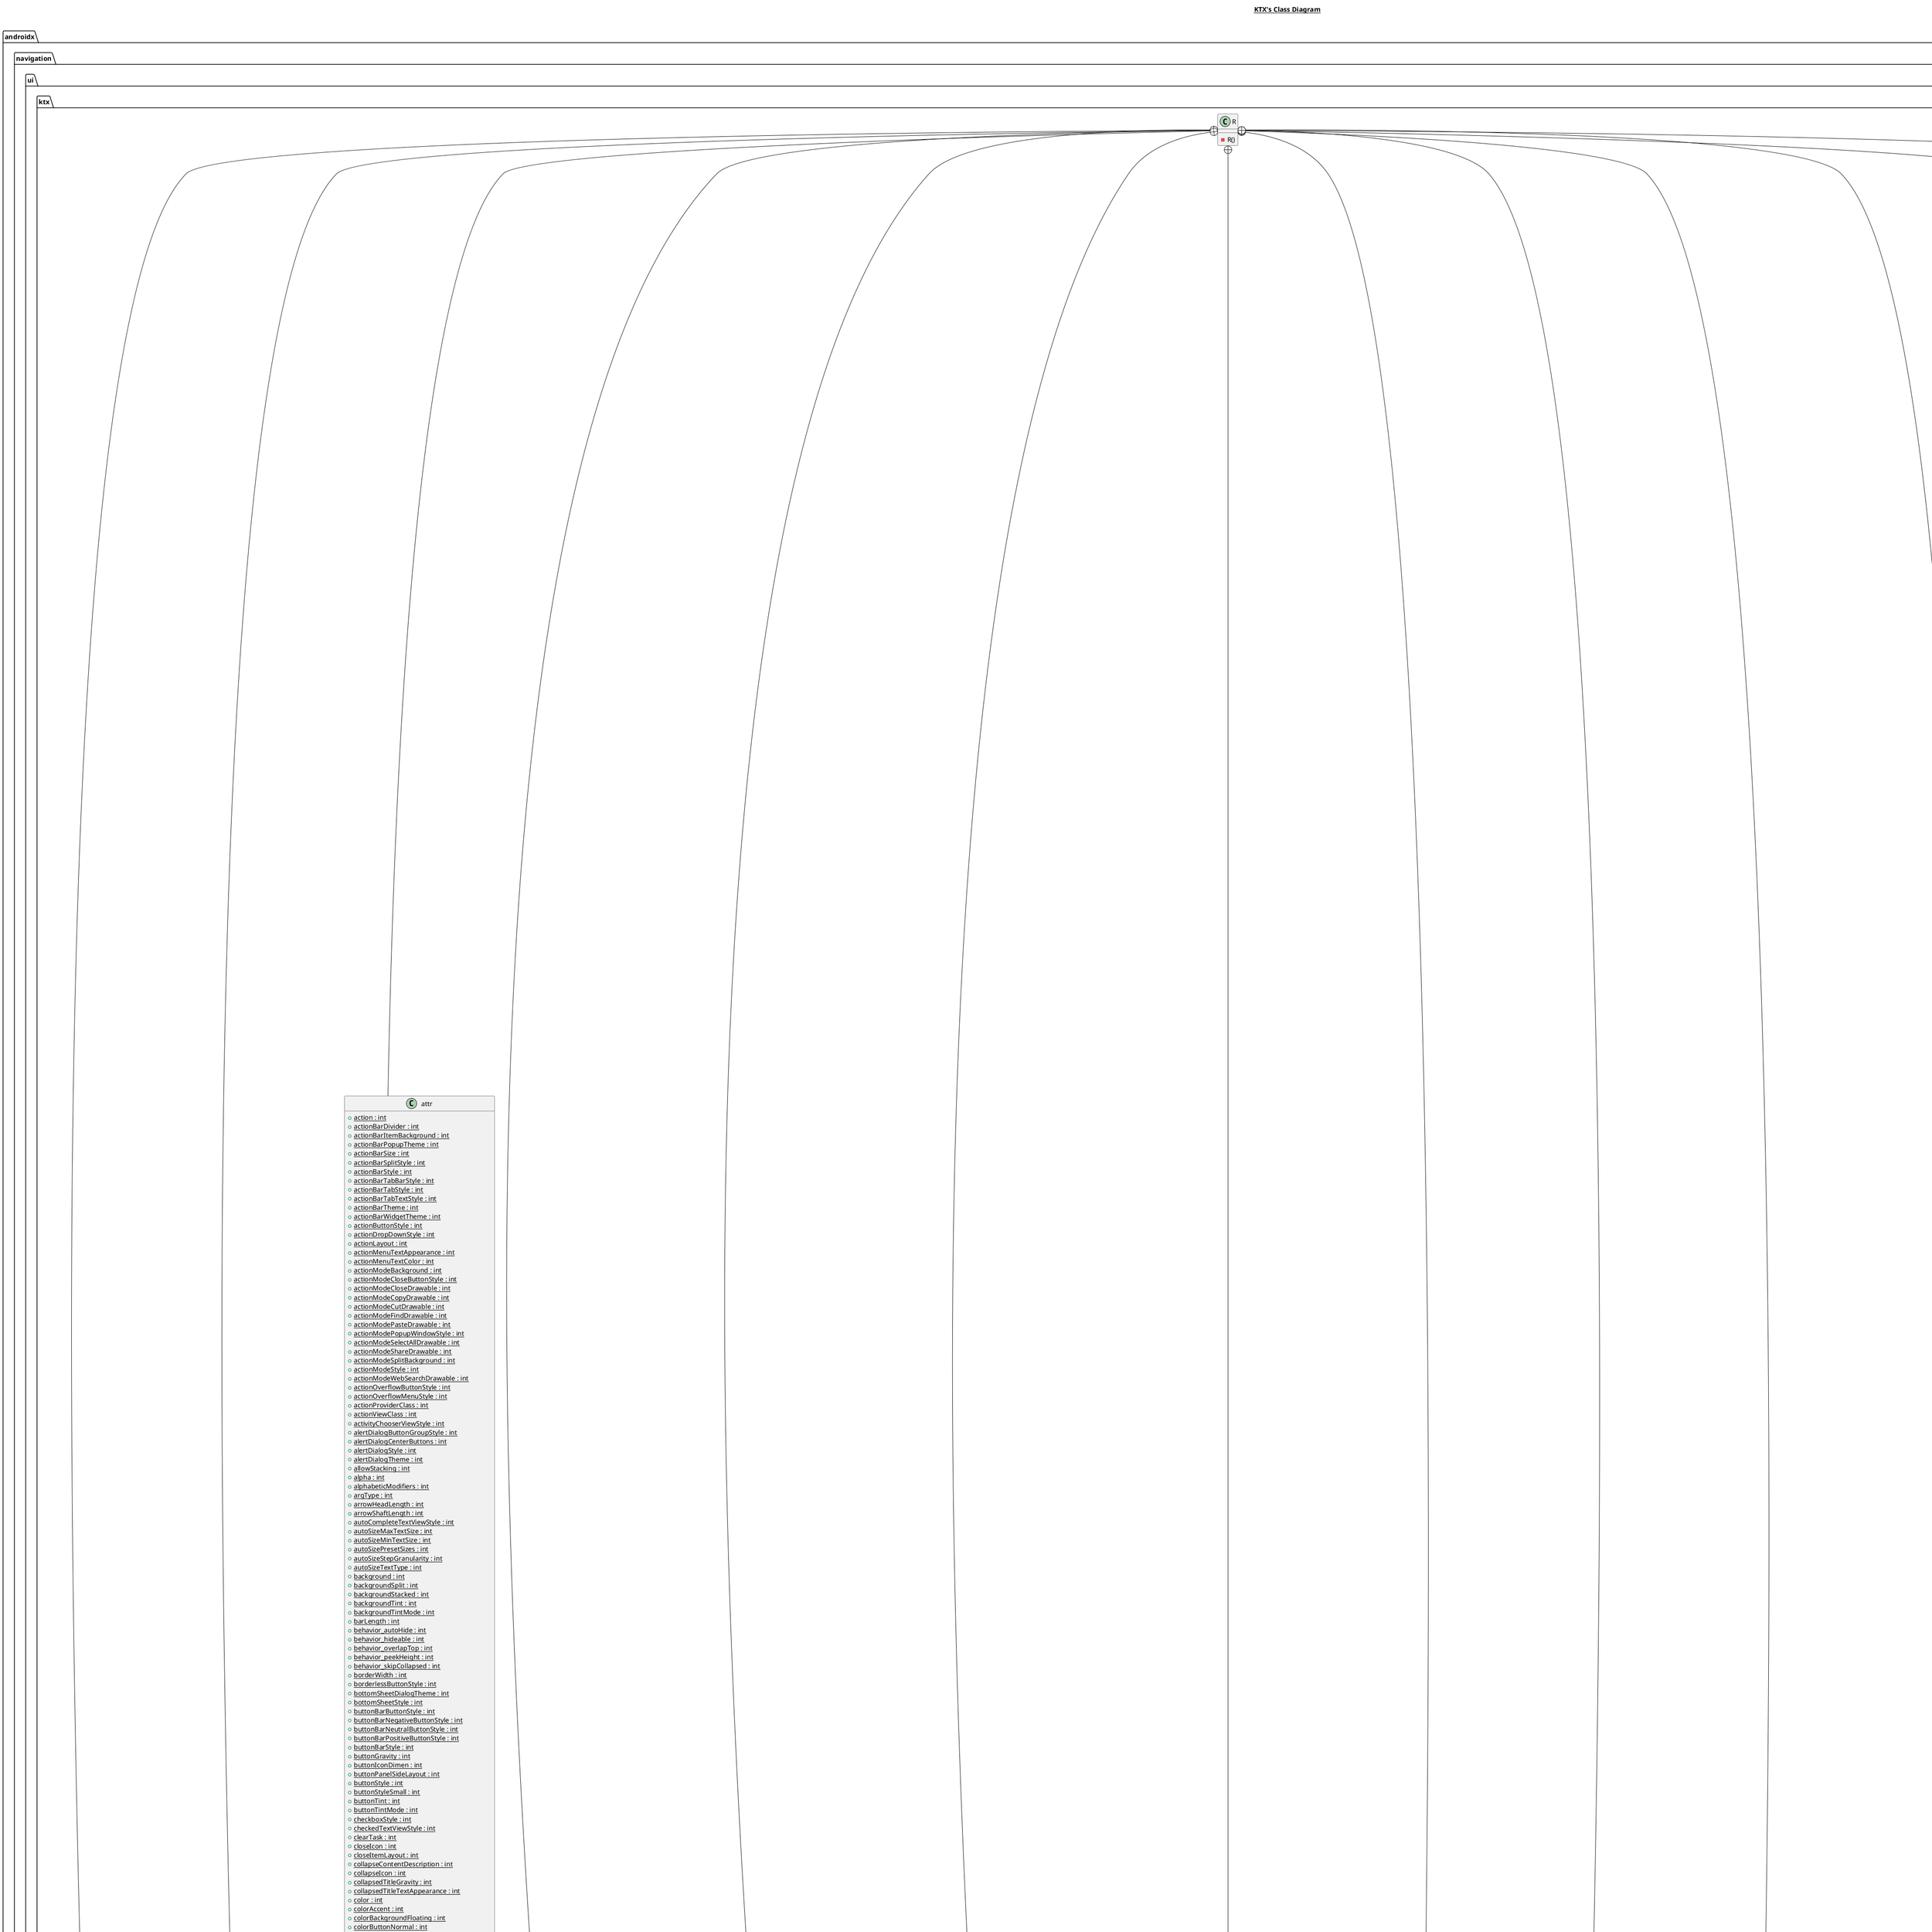 @startuml

title __KTX's Class Diagram__\n

  package androidx.navigation {
    package androidx.navigation.ui {
      package androidx.navigation.ui.ktx {
        class R {
            - R()
        }
      }
    }
  }
  

  package androidx.navigation {
    package androidx.navigation.ui {
      package androidx.navigation.ui.ktx {
        class anim {
            {static} + abc_fade_in : int
            {static} + abc_fade_out : int
            {static} + abc_grow_fade_in_from_bottom : int
            {static} + abc_popup_enter : int
            {static} + abc_popup_exit : int
            {static} + abc_shrink_fade_out_from_bottom : int
            {static} + abc_slide_in_bottom : int
            {static} + abc_slide_in_top : int
            {static} + abc_slide_out_bottom : int
            {static} + abc_slide_out_top : int
            {static} + abc_tooltip_enter : int
            {static} + abc_tooltip_exit : int
            {static} + design_bottom_sheet_slide_in : int
            {static} + design_bottom_sheet_slide_out : int
            {static} + design_snackbar_in : int
            {static} + design_snackbar_out : int
            {static} + nav_default_enter_anim : int
            {static} + nav_default_exit_anim : int
            {static} + nav_default_pop_enter_anim : int
            {static} + nav_default_pop_exit_anim : int
            - anim()
        }
      }
    }
  }
  

  package androidx.navigation {
    package androidx.navigation.ui {
      package androidx.navigation.ui.ktx {
        class animator {
            {static} + design_appbar_state_list_animator : int
            - animator()
        }
      }
    }
  }
  

  package androidx.navigation {
    package androidx.navigation.ui {
      package androidx.navigation.ui.ktx {
        class attr {
            {static} + action : int
            {static} + actionBarDivider : int
            {static} + actionBarItemBackground : int
            {static} + actionBarPopupTheme : int
            {static} + actionBarSize : int
            {static} + actionBarSplitStyle : int
            {static} + actionBarStyle : int
            {static} + actionBarTabBarStyle : int
            {static} + actionBarTabStyle : int
            {static} + actionBarTabTextStyle : int
            {static} + actionBarTheme : int
            {static} + actionBarWidgetTheme : int
            {static} + actionButtonStyle : int
            {static} + actionDropDownStyle : int
            {static} + actionLayout : int
            {static} + actionMenuTextAppearance : int
            {static} + actionMenuTextColor : int
            {static} + actionModeBackground : int
            {static} + actionModeCloseButtonStyle : int
            {static} + actionModeCloseDrawable : int
            {static} + actionModeCopyDrawable : int
            {static} + actionModeCutDrawable : int
            {static} + actionModeFindDrawable : int
            {static} + actionModePasteDrawable : int
            {static} + actionModePopupWindowStyle : int
            {static} + actionModeSelectAllDrawable : int
            {static} + actionModeShareDrawable : int
            {static} + actionModeSplitBackground : int
            {static} + actionModeStyle : int
            {static} + actionModeWebSearchDrawable : int
            {static} + actionOverflowButtonStyle : int
            {static} + actionOverflowMenuStyle : int
            {static} + actionProviderClass : int
            {static} + actionViewClass : int
            {static} + activityChooserViewStyle : int
            {static} + alertDialogButtonGroupStyle : int
            {static} + alertDialogCenterButtons : int
            {static} + alertDialogStyle : int
            {static} + alertDialogTheme : int
            {static} + allowStacking : int
            {static} + alpha : int
            {static} + alphabeticModifiers : int
            {static} + argType : int
            {static} + arrowHeadLength : int
            {static} + arrowShaftLength : int
            {static} + autoCompleteTextViewStyle : int
            {static} + autoSizeMaxTextSize : int
            {static} + autoSizeMinTextSize : int
            {static} + autoSizePresetSizes : int
            {static} + autoSizeStepGranularity : int
            {static} + autoSizeTextType : int
            {static} + background : int
            {static} + backgroundSplit : int
            {static} + backgroundStacked : int
            {static} + backgroundTint : int
            {static} + backgroundTintMode : int
            {static} + barLength : int
            {static} + behavior_autoHide : int
            {static} + behavior_hideable : int
            {static} + behavior_overlapTop : int
            {static} + behavior_peekHeight : int
            {static} + behavior_skipCollapsed : int
            {static} + borderWidth : int
            {static} + borderlessButtonStyle : int
            {static} + bottomSheetDialogTheme : int
            {static} + bottomSheetStyle : int
            {static} + buttonBarButtonStyle : int
            {static} + buttonBarNegativeButtonStyle : int
            {static} + buttonBarNeutralButtonStyle : int
            {static} + buttonBarPositiveButtonStyle : int
            {static} + buttonBarStyle : int
            {static} + buttonGravity : int
            {static} + buttonIconDimen : int
            {static} + buttonPanelSideLayout : int
            {static} + buttonStyle : int
            {static} + buttonStyleSmall : int
            {static} + buttonTint : int
            {static} + buttonTintMode : int
            {static} + checkboxStyle : int
            {static} + checkedTextViewStyle : int
            {static} + clearTask : int
            {static} + closeIcon : int
            {static} + closeItemLayout : int
            {static} + collapseContentDescription : int
            {static} + collapseIcon : int
            {static} + collapsedTitleGravity : int
            {static} + collapsedTitleTextAppearance : int
            {static} + color : int
            {static} + colorAccent : int
            {static} + colorBackgroundFloating : int
            {static} + colorButtonNormal : int
            {static} + colorControlActivated : int
            {static} + colorControlHighlight : int
            {static} + colorControlNormal : int
            {static} + colorError : int
            {static} + colorPrimary : int
            {static} + colorPrimaryDark : int
            {static} + colorSwitchThumbNormal : int
            {static} + commitIcon : int
            {static} + contentDescription : int
            {static} + contentInsetEnd : int
            {static} + contentInsetEndWithActions : int
            {static} + contentInsetLeft : int
            {static} + contentInsetRight : int
            {static} + contentInsetStart : int
            {static} + contentInsetStartWithNavigation : int
            {static} + contentScrim : int
            {static} + controlBackground : int
            {static} + coordinatorLayoutStyle : int
            {static} + counterEnabled : int
            {static} + counterMaxLength : int
            {static} + counterOverflowTextAppearance : int
            {static} + counterTextAppearance : int
            {static} + customNavigationLayout : int
            {static} + data : int
            {static} + dataPattern : int
            {static} + defaultQueryHint : int
            {static} + destination : int
            {static} + dialogPreferredPadding : int
            {static} + dialogTheme : int
            {static} + displayOptions : int
            {static} + divider : int
            {static} + dividerHorizontal : int
            {static} + dividerPadding : int
            {static} + dividerVertical : int
            {static} + drawableSize : int
            {static} + drawerArrowStyle : int
            {static} + dropDownListViewStyle : int
            {static} + dropdownListPreferredItemHeight : int
            {static} + editTextBackground : int
            {static} + editTextColor : int
            {static} + editTextStyle : int
            {static} + elevation : int
            {static} + enterAnim : int
            {static} + errorEnabled : int
            {static} + errorTextAppearance : int
            {static} + exitAnim : int
            {static} + expandActivityOverflowButtonDrawable : int
            {static} + expanded : int
            {static} + expandedTitleGravity : int
            {static} + expandedTitleMargin : int
            {static} + expandedTitleMarginBottom : int
            {static} + expandedTitleMarginEnd : int
            {static} + expandedTitleMarginStart : int
            {static} + expandedTitleMarginTop : int
            {static} + expandedTitleTextAppearance : int
            {static} + fabCustomSize : int
            {static} + fabSize : int
            {static} + fastScrollEnabled : int
            {static} + fastScrollHorizontalThumbDrawable : int
            {static} + fastScrollHorizontalTrackDrawable : int
            {static} + fastScrollVerticalThumbDrawable : int
            {static} + fastScrollVerticalTrackDrawable : int
            {static} + font : int
            {static} + fontFamily : int
            {static} + fontProviderAuthority : int
            {static} + fontProviderCerts : int
            {static} + fontProviderFetchStrategy : int
            {static} + fontProviderFetchTimeout : int
            {static} + fontProviderPackage : int
            {static} + fontProviderQuery : int
            {static} + fontStyle : int
            {static} + fontWeight : int
            {static} + foregroundInsidePadding : int
            {static} + gapBetweenBars : int
            {static} + goIcon : int
            {static} + graph : int
            {static} + headerLayout : int
            {static} + height : int
            {static} + hideOnContentScroll : int
            {static} + hintAnimationEnabled : int
            {static} + hintEnabled : int
            {static} + hintTextAppearance : int
            {static} + homeAsUpIndicator : int
            {static} + homeLayout : int
            {static} + icon : int
            {static} + iconTint : int
            {static} + iconTintMode : int
            {static} + iconifiedByDefault : int
            {static} + imageButtonStyle : int
            {static} + indeterminateProgressStyle : int
            {static} + initialActivityCount : int
            {static} + insetForeground : int
            {static} + isLightTheme : int
            {static} + itemBackground : int
            {static} + itemIconTint : int
            {static} + itemPadding : int
            {static} + itemTextAppearance : int
            {static} + itemTextColor : int
            {static} + keylines : int
            {static} + launchDocument : int
            {static} + launchSingleTop : int
            {static} + layout : int
            {static} + layoutManager : int
            {static} + layout_anchor : int
            {static} + layout_anchorGravity : int
            {static} + layout_behavior : int
            {static} + layout_collapseMode : int
            {static} + layout_collapseParallaxMultiplier : int
            {static} + layout_dodgeInsetEdges : int
            {static} + layout_insetEdge : int
            {static} + layout_keyline : int
            {static} + layout_scrollFlags : int
            {static} + layout_scrollInterpolator : int
            {static} + listChoiceBackgroundIndicator : int
            {static} + listDividerAlertDialog : int
            {static} + listItemLayout : int
            {static} + listLayout : int
            {static} + listMenuViewStyle : int
            {static} + listPopupWindowStyle : int
            {static} + listPreferredItemHeight : int
            {static} + listPreferredItemHeightLarge : int
            {static} + listPreferredItemHeightSmall : int
            {static} + listPreferredItemPaddingLeft : int
            {static} + listPreferredItemPaddingRight : int
            {static} + logo : int
            {static} + logoDescription : int
            {static} + maxActionInlineWidth : int
            {static} + maxButtonHeight : int
            {static} + measureWithLargestChild : int
            {static} + menu : int
            {static} + multiChoiceItemLayout : int
            {static} + navigationContentDescription : int
            {static} + navigationIcon : int
            {static} + navigationMode : int
            {static} + nullable : int
            {static} + numericModifiers : int
            {static} + overlapAnchor : int
            {static} + paddingBottomNoButtons : int
            {static} + paddingEnd : int
            {static} + paddingStart : int
            {static} + paddingTopNoTitle : int
            {static} + panelBackground : int
            {static} + panelMenuListTheme : int
            {static} + panelMenuListWidth : int
            {static} + passwordToggleContentDescription : int
            {static} + passwordToggleDrawable : int
            {static} + passwordToggleEnabled : int
            {static} + passwordToggleTint : int
            {static} + passwordToggleTintMode : int
            {static} + popEnterAnim : int
            {static} + popExitAnim : int
            {static} + popUpTo : int
            {static} + popUpToInclusive : int
            {static} + popupMenuStyle : int
            {static} + popupTheme : int
            {static} + popupWindowStyle : int
            {static} + preserveIconSpacing : int
            {static} + pressedTranslationZ : int
            {static} + progressBarPadding : int
            {static} + progressBarStyle : int
            {static} + queryBackground : int
            {static} + queryHint : int
            {static} + radioButtonStyle : int
            {static} + ratingBarStyle : int
            {static} + ratingBarStyleIndicator : int
            {static} + ratingBarStyleSmall : int
            {static} + reverseLayout : int
            {static} + rippleColor : int
            {static} + scrimAnimationDuration : int
            {static} + scrimVisibleHeightTrigger : int
            {static} + searchHintIcon : int
            {static} + searchIcon : int
            {static} + searchViewStyle : int
            {static} + seekBarStyle : int
            {static} + selectableItemBackground : int
            {static} + selectableItemBackgroundBorderless : int
            {static} + showAsAction : int
            {static} + showDividers : int
            {static} + showText : int
            {static} + showTitle : int
            {static} + singleChoiceItemLayout : int
            {static} + spanCount : int
            {static} + spinBars : int
            {static} + spinnerDropDownItemStyle : int
            {static} + spinnerStyle : int
            {static} + splitTrack : int
            {static} + srcCompat : int
            {static} + stackFromEnd : int
            {static} + startDestination : int
            {static} + state_above_anchor : int
            {static} + state_collapsed : int
            {static} + state_collapsible : int
            {static} + statusBarBackground : int
            {static} + statusBarScrim : int
            {static} + subMenuArrow : int
            {static} + submitBackground : int
            {static} + subtitle : int
            {static} + subtitleTextAppearance : int
            {static} + subtitleTextColor : int
            {static} + subtitleTextStyle : int
            {static} + suggestionRowLayout : int
            {static} + switchMinWidth : int
            {static} + switchPadding : int
            {static} + switchStyle : int
            {static} + switchTextAppearance : int
            {static} + tabBackground : int
            {static} + tabContentStart : int
            {static} + tabGravity : int
            {static} + tabIndicatorColor : int
            {static} + tabIndicatorHeight : int
            {static} + tabMaxWidth : int
            {static} + tabMinWidth : int
            {static} + tabMode : int
            {static} + tabPadding : int
            {static} + tabPaddingBottom : int
            {static} + tabPaddingEnd : int
            {static} + tabPaddingStart : int
            {static} + tabPaddingTop : int
            {static} + tabSelectedTextColor : int
            {static} + tabTextAppearance : int
            {static} + tabTextColor : int
            {static} + textAllCaps : int
            {static} + textAppearanceLargePopupMenu : int
            {static} + textAppearanceListItem : int
            {static} + textAppearanceListItemSecondary : int
            {static} + textAppearanceListItemSmall : int
            {static} + textAppearancePopupMenuHeader : int
            {static} + textAppearanceSearchResultSubtitle : int
            {static} + textAppearanceSearchResultTitle : int
            {static} + textAppearanceSmallPopupMenu : int
            {static} + textColorAlertDialogListItem : int
            {static} + textColorError : int
            {static} + textColorSearchUrl : int
            {static} + theme : int
            {static} + thickness : int
            {static} + thumbTextPadding : int
            {static} + thumbTint : int
            {static} + thumbTintMode : int
            {static} + tickMark : int
            {static} + tickMarkTint : int
            {static} + tickMarkTintMode : int
            {static} + tint : int
            {static} + tintMode : int
            {static} + title : int
            {static} + titleEnabled : int
            {static} + titleMargin : int
            {static} + titleMarginBottom : int
            {static} + titleMarginEnd : int
            {static} + titleMarginStart : int
            {static} + titleMarginTop : int
            {static} + titleMargins : int
            {static} + titleTextAppearance : int
            {static} + titleTextColor : int
            {static} + titleTextStyle : int
            {static} + toolbarId : int
            {static} + toolbarNavigationButtonStyle : int
            {static} + toolbarStyle : int
            {static} + tooltipForegroundColor : int
            {static} + tooltipFrameBackground : int
            {static} + tooltipText : int
            {static} + track : int
            {static} + trackTint : int
            {static} + trackTintMode : int
            {static} + uri : int
            {static} + useCompatPadding : int
            {static} + viewInflaterClass : int
            {static} + voiceIcon : int
            {static} + windowActionBar : int
            {static} + windowActionBarOverlay : int
            {static} + windowActionModeOverlay : int
            {static} + windowFixedHeightMajor : int
            {static} + windowFixedHeightMinor : int
            {static} + windowFixedWidthMajor : int
            {static} + windowFixedWidthMinor : int
            {static} + windowMinWidthMajor : int
            {static} + windowMinWidthMinor : int
            {static} + windowNoTitle : int
            - attr()
        }
      }
    }
  }
  

  package androidx.navigation {
    package androidx.navigation.ui {
      package androidx.navigation.ui.ktx {
        class bool {
            {static} + abc_action_bar_embed_tabs : int
            {static} + abc_allow_stacked_button_bar : int
            {static} + abc_config_actionMenuItemAllCaps : int
            {static} + abc_config_showMenuShortcutsWhenKeyboardPresent : int
            - bool()
        }
      }
    }
  }
  

  package androidx.navigation {
    package androidx.navigation.ui {
      package androidx.navigation.ui.ktx {
        class color {
            {static} + abc_background_cache_hint_selector_material_dark : int
            {static} + abc_background_cache_hint_selector_material_light : int
            {static} + abc_btn_colored_borderless_text_material : int
            {static} + abc_btn_colored_text_material : int
            {static} + abc_color_highlight_material : int
            {static} + abc_hint_foreground_material_dark : int
            {static} + abc_hint_foreground_material_light : int
            {static} + abc_input_method_navigation_guard : int
            {static} + abc_primary_text_disable_only_material_dark : int
            {static} + abc_primary_text_disable_only_material_light : int
            {static} + abc_primary_text_material_dark : int
            {static} + abc_primary_text_material_light : int
            {static} + abc_search_url_text : int
            {static} + abc_search_url_text_normal : int
            {static} + abc_search_url_text_pressed : int
            {static} + abc_search_url_text_selected : int
            {static} + abc_secondary_text_material_dark : int
            {static} + abc_secondary_text_material_light : int
            {static} + abc_tint_btn_checkable : int
            {static} + abc_tint_default : int
            {static} + abc_tint_edittext : int
            {static} + abc_tint_seek_thumb : int
            {static} + abc_tint_spinner : int
            {static} + abc_tint_switch_track : int
            {static} + accent_material_dark : int
            {static} + accent_material_light : int
            {static} + background_floating_material_dark : int
            {static} + background_floating_material_light : int
            {static} + background_material_dark : int
            {static} + background_material_light : int
            {static} + bright_foreground_disabled_material_dark : int
            {static} + bright_foreground_disabled_material_light : int
            {static} + bright_foreground_inverse_material_dark : int
            {static} + bright_foreground_inverse_material_light : int
            {static} + bright_foreground_material_dark : int
            {static} + bright_foreground_material_light : int
            {static} + button_material_dark : int
            {static} + button_material_light : int
            {static} + design_bottom_navigation_shadow_color : int
            {static} + design_error : int
            {static} + design_fab_shadow_end_color : int
            {static} + design_fab_shadow_mid_color : int
            {static} + design_fab_shadow_start_color : int
            {static} + design_fab_stroke_end_inner_color : int
            {static} + design_fab_stroke_end_outer_color : int
            {static} + design_fab_stroke_top_inner_color : int
            {static} + design_fab_stroke_top_outer_color : int
            {static} + design_snackbar_background_color : int
            {static} + design_tint_password_toggle : int
            {static} + dim_foreground_disabled_material_dark : int
            {static} + dim_foreground_disabled_material_light : int
            {static} + dim_foreground_material_dark : int
            {static} + dim_foreground_material_light : int
            {static} + error_color_material : int
            {static} + foreground_material_dark : int
            {static} + foreground_material_light : int
            {static} + highlighted_text_material_dark : int
            {static} + highlighted_text_material_light : int
            {static} + material_blue_grey_800 : int
            {static} + material_blue_grey_900 : int
            {static} + material_blue_grey_950 : int
            {static} + material_deep_teal_200 : int
            {static} + material_deep_teal_500 : int
            {static} + material_grey_100 : int
            {static} + material_grey_300 : int
            {static} + material_grey_50 : int
            {static} + material_grey_600 : int
            {static} + material_grey_800 : int
            {static} + material_grey_850 : int
            {static} + material_grey_900 : int
            {static} + notification_action_color_filter : int
            {static} + notification_icon_bg_color : int
            {static} + notification_material_background_media_default_color : int
            {static} + primary_dark_material_dark : int
            {static} + primary_dark_material_light : int
            {static} + primary_material_dark : int
            {static} + primary_material_light : int
            {static} + primary_text_default_material_dark : int
            {static} + primary_text_default_material_light : int
            {static} + primary_text_disabled_material_dark : int
            {static} + primary_text_disabled_material_light : int
            {static} + ripple_material_dark : int
            {static} + ripple_material_light : int
            {static} + secondary_text_default_material_dark : int
            {static} + secondary_text_default_material_light : int
            {static} + secondary_text_disabled_material_dark : int
            {static} + secondary_text_disabled_material_light : int
            {static} + switch_thumb_disabled_material_dark : int
            {static} + switch_thumb_disabled_material_light : int
            {static} + switch_thumb_material_dark : int
            {static} + switch_thumb_material_light : int
            {static} + switch_thumb_normal_material_dark : int
            {static} + switch_thumb_normal_material_light : int
            {static} + tooltip_background_dark : int
            {static} + tooltip_background_light : int
            - color()
        }
      }
    }
  }
  

  package androidx.navigation {
    package androidx.navigation.ui {
      package androidx.navigation.ui.ktx {
        class dimen {
            {static} + abc_action_bar_content_inset_material : int
            {static} + abc_action_bar_content_inset_with_nav : int
            {static} + abc_action_bar_default_height_material : int
            {static} + abc_action_bar_default_padding_end_material : int
            {static} + abc_action_bar_default_padding_start_material : int
            {static} + abc_action_bar_elevation_material : int
            {static} + abc_action_bar_icon_vertical_padding_material : int
            {static} + abc_action_bar_overflow_padding_end_material : int
            {static} + abc_action_bar_overflow_padding_start_material : int
            {static} + abc_action_bar_progress_bar_size : int
            {static} + abc_action_bar_stacked_max_height : int
            {static} + abc_action_bar_stacked_tab_max_width : int
            {static} + abc_action_bar_subtitle_bottom_margin_material : int
            {static} + abc_action_bar_subtitle_top_margin_material : int
            {static} + abc_action_button_min_height_material : int
            {static} + abc_action_button_min_width_material : int
            {static} + abc_action_button_min_width_overflow_material : int
            {static} + abc_alert_dialog_button_bar_height : int
            {static} + abc_alert_dialog_button_dimen : int
            {static} + abc_button_inset_horizontal_material : int
            {static} + abc_button_inset_vertical_material : int
            {static} + abc_button_padding_horizontal_material : int
            {static} + abc_button_padding_vertical_material : int
            {static} + abc_cascading_menus_min_smallest_width : int
            {static} + abc_config_prefDialogWidth : int
            {static} + abc_control_corner_material : int
            {static} + abc_control_inset_material : int
            {static} + abc_control_padding_material : int
            {static} + abc_dialog_fixed_height_major : int
            {static} + abc_dialog_fixed_height_minor : int
            {static} + abc_dialog_fixed_width_major : int
            {static} + abc_dialog_fixed_width_minor : int
            {static} + abc_dialog_list_padding_bottom_no_buttons : int
            {static} + abc_dialog_list_padding_top_no_title : int
            {static} + abc_dialog_min_width_major : int
            {static} + abc_dialog_min_width_minor : int
            {static} + abc_dialog_padding_material : int
            {static} + abc_dialog_padding_top_material : int
            {static} + abc_dialog_title_divider_material : int
            {static} + abc_disabled_alpha_material_dark : int
            {static} + abc_disabled_alpha_material_light : int
            {static} + abc_dropdownitem_icon_width : int
            {static} + abc_dropdownitem_text_padding_left : int
            {static} + abc_dropdownitem_text_padding_right : int
            {static} + abc_edit_text_inset_bottom_material : int
            {static} + abc_edit_text_inset_horizontal_material : int
            {static} + abc_edit_text_inset_top_material : int
            {static} + abc_floating_window_z : int
            {static} + abc_list_item_padding_horizontal_material : int
            {static} + abc_panel_menu_list_width : int
            {static} + abc_progress_bar_height_material : int
            {static} + abc_search_view_preferred_height : int
            {static} + abc_search_view_preferred_width : int
            {static} + abc_seekbar_track_background_height_material : int
            {static} + abc_seekbar_track_progress_height_material : int
            {static} + abc_select_dialog_padding_start_material : int
            {static} + abc_switch_padding : int
            {static} + abc_text_size_body_1_material : int
            {static} + abc_text_size_body_2_material : int
            {static} + abc_text_size_button_material : int
            {static} + abc_text_size_caption_material : int
            {static} + abc_text_size_display_1_material : int
            {static} + abc_text_size_display_2_material : int
            {static} + abc_text_size_display_3_material : int
            {static} + abc_text_size_display_4_material : int
            {static} + abc_text_size_headline_material : int
            {static} + abc_text_size_large_material : int
            {static} + abc_text_size_medium_material : int
            {static} + abc_text_size_menu_header_material : int
            {static} + abc_text_size_menu_material : int
            {static} + abc_text_size_small_material : int
            {static} + abc_text_size_subhead_material : int
            {static} + abc_text_size_subtitle_material_toolbar : int
            {static} + abc_text_size_title_material : int
            {static} + abc_text_size_title_material_toolbar : int
            {static} + compat_button_inset_horizontal_material : int
            {static} + compat_button_inset_vertical_material : int
            {static} + compat_button_padding_horizontal_material : int
            {static} + compat_button_padding_vertical_material : int
            {static} + compat_control_corner_material : int
            {static} + design_appbar_elevation : int
            {static} + design_bottom_navigation_active_item_max_width : int
            {static} + design_bottom_navigation_active_text_size : int
            {static} + design_bottom_navigation_elevation : int
            {static} + design_bottom_navigation_height : int
            {static} + design_bottom_navigation_item_max_width : int
            {static} + design_bottom_navigation_item_min_width : int
            {static} + design_bottom_navigation_margin : int
            {static} + design_bottom_navigation_shadow_height : int
            {static} + design_bottom_navigation_text_size : int
            {static} + design_bottom_sheet_modal_elevation : int
            {static} + design_bottom_sheet_peek_height_min : int
            {static} + design_fab_border_width : int
            {static} + design_fab_elevation : int
            {static} + design_fab_image_size : int
            {static} + design_fab_size_mini : int
            {static} + design_fab_size_normal : int
            {static} + design_fab_translation_z_pressed : int
            {static} + design_navigation_elevation : int
            {static} + design_navigation_icon_padding : int
            {static} + design_navigation_icon_size : int
            {static} + design_navigation_max_width : int
            {static} + design_navigation_padding_bottom : int
            {static} + design_navigation_separator_vertical_padding : int
            {static} + design_snackbar_action_inline_max_width : int
            {static} + design_snackbar_background_corner_radius : int
            {static} + design_snackbar_elevation : int
            {static} + design_snackbar_extra_spacing_horizontal : int
            {static} + design_snackbar_max_width : int
            {static} + design_snackbar_min_width : int
            {static} + design_snackbar_padding_horizontal : int
            {static} + design_snackbar_padding_vertical : int
            {static} + design_snackbar_padding_vertical_2lines : int
            {static} + design_snackbar_text_size : int
            {static} + design_tab_max_width : int
            {static} + design_tab_scrollable_min_width : int
            {static} + design_tab_text_size : int
            {static} + design_tab_text_size_2line : int
            {static} + disabled_alpha_material_dark : int
            {static} + disabled_alpha_material_light : int
            {static} + fastscroll_default_thickness : int
            {static} + fastscroll_margin : int
            {static} + fastscroll_minimum_range : int
            {static} + highlight_alpha_material_colored : int
            {static} + highlight_alpha_material_dark : int
            {static} + highlight_alpha_material_light : int
            {static} + hint_alpha_material_dark : int
            {static} + hint_alpha_material_light : int
            {static} + hint_pressed_alpha_material_dark : int
            {static} + hint_pressed_alpha_material_light : int
            {static} + item_touch_helper_max_drag_scroll_per_frame : int
            {static} + item_touch_helper_swipe_escape_max_velocity : int
            {static} + item_touch_helper_swipe_escape_velocity : int
            {static} + notification_action_icon_size : int
            {static} + notification_action_text_size : int
            {static} + notification_big_circle_margin : int
            {static} + notification_content_margin_start : int
            {static} + notification_large_icon_height : int
            {static} + notification_large_icon_width : int
            {static} + notification_main_column_padding_top : int
            {static} + notification_media_narrow_margin : int
            {static} + notification_right_icon_size : int
            {static} + notification_right_side_padding_top : int
            {static} + notification_small_icon_background_padding : int
            {static} + notification_small_icon_size_as_large : int
            {static} + notification_subtext_size : int
            {static} + notification_top_pad : int
            {static} + notification_top_pad_large_text : int
            {static} + tooltip_corner_radius : int
            {static} + tooltip_horizontal_padding : int
            {static} + tooltip_margin : int
            {static} + tooltip_precise_anchor_extra_offset : int
            {static} + tooltip_precise_anchor_threshold : int
            {static} + tooltip_vertical_padding : int
            {static} + tooltip_y_offset_non_touch : int
            {static} + tooltip_y_offset_touch : int
            - dimen()
        }
      }
    }
  }
  

  package androidx.navigation {
    package androidx.navigation.ui {
      package androidx.navigation.ui.ktx {
        class drawable {
            {static} + abc_ab_share_pack_mtrl_alpha : int
            {static} + abc_action_bar_item_background_material : int
            {static} + abc_btn_borderless_material : int
            {static} + abc_btn_check_material : int
            {static} + abc_btn_check_to_on_mtrl_000 : int
            {static} + abc_btn_check_to_on_mtrl_015 : int
            {static} + abc_btn_colored_material : int
            {static} + abc_btn_default_mtrl_shape : int
            {static} + abc_btn_radio_material : int
            {static} + abc_btn_radio_to_on_mtrl_000 : int
            {static} + abc_btn_radio_to_on_mtrl_015 : int
            {static} + abc_btn_switch_to_on_mtrl_00001 : int
            {static} + abc_btn_switch_to_on_mtrl_00012 : int
            {static} + abc_cab_background_internal_bg : int
            {static} + abc_cab_background_top_material : int
            {static} + abc_cab_background_top_mtrl_alpha : int
            {static} + abc_control_background_material : int
            {static} + abc_dialog_material_background : int
            {static} + abc_edit_text_material : int
            {static} + abc_ic_ab_back_material : int
            {static} + abc_ic_arrow_drop_right_black_24dp : int
            {static} + abc_ic_clear_material : int
            {static} + abc_ic_commit_search_api_mtrl_alpha : int
            {static} + abc_ic_go_search_api_material : int
            {static} + abc_ic_menu_copy_mtrl_am_alpha : int
            {static} + abc_ic_menu_cut_mtrl_alpha : int
            {static} + abc_ic_menu_overflow_material : int
            {static} + abc_ic_menu_paste_mtrl_am_alpha : int
            {static} + abc_ic_menu_selectall_mtrl_alpha : int
            {static} + abc_ic_menu_share_mtrl_alpha : int
            {static} + abc_ic_search_api_material : int
            {static} + abc_ic_star_black_16dp : int
            {static} + abc_ic_star_black_36dp : int
            {static} + abc_ic_star_black_48dp : int
            {static} + abc_ic_star_half_black_16dp : int
            {static} + abc_ic_star_half_black_36dp : int
            {static} + abc_ic_star_half_black_48dp : int
            {static} + abc_ic_voice_search_api_material : int
            {static} + abc_item_background_holo_dark : int
            {static} + abc_item_background_holo_light : int
            {static} + abc_list_divider_mtrl_alpha : int
            {static} + abc_list_focused_holo : int
            {static} + abc_list_longpressed_holo : int
            {static} + abc_list_pressed_holo_dark : int
            {static} + abc_list_pressed_holo_light : int
            {static} + abc_list_selector_background_transition_holo_dark : int
            {static} + abc_list_selector_background_transition_holo_light : int
            {static} + abc_list_selector_disabled_holo_dark : int
            {static} + abc_list_selector_disabled_holo_light : int
            {static} + abc_list_selector_holo_dark : int
            {static} + abc_list_selector_holo_light : int
            {static} + abc_menu_hardkey_panel_mtrl_mult : int
            {static} + abc_popup_background_mtrl_mult : int
            {static} + abc_ratingbar_indicator_material : int
            {static} + abc_ratingbar_material : int
            {static} + abc_ratingbar_small_material : int
            {static} + abc_scrubber_control_off_mtrl_alpha : int
            {static} + abc_scrubber_control_to_pressed_mtrl_000 : int
            {static} + abc_scrubber_control_to_pressed_mtrl_005 : int
            {static} + abc_scrubber_primary_mtrl_alpha : int
            {static} + abc_scrubber_track_mtrl_alpha : int
            {static} + abc_seekbar_thumb_material : int
            {static} + abc_seekbar_tick_mark_material : int
            {static} + abc_seekbar_track_material : int
            {static} + abc_spinner_mtrl_am_alpha : int
            {static} + abc_spinner_textfield_background_material : int
            {static} + abc_switch_thumb_material : int
            {static} + abc_switch_track_mtrl_alpha : int
            {static} + abc_tab_indicator_material : int
            {static} + abc_tab_indicator_mtrl_alpha : int
            {static} + abc_text_cursor_material : int
            {static} + abc_text_select_handle_left_mtrl_dark : int
            {static} + abc_text_select_handle_left_mtrl_light : int
            {static} + abc_text_select_handle_middle_mtrl_dark : int
            {static} + abc_text_select_handle_middle_mtrl_light : int
            {static} + abc_text_select_handle_right_mtrl_dark : int
            {static} + abc_text_select_handle_right_mtrl_light : int
            {static} + abc_textfield_activated_mtrl_alpha : int
            {static} + abc_textfield_default_mtrl_alpha : int
            {static} + abc_textfield_search_activated_mtrl_alpha : int
            {static} + abc_textfield_search_default_mtrl_alpha : int
            {static} + abc_textfield_search_material : int
            {static} + abc_vector_test : int
            {static} + avd_hide_password : int
            {static} + avd_show_password : int
            {static} + design_bottom_navigation_item_background : int
            {static} + design_fab_background : int
            {static} + design_ic_visibility : int
            {static} + design_ic_visibility_off : int
            {static} + design_password_eye : int
            {static} + design_snackbar_background : int
            {static} + navigation_empty_icon : int
            {static} + notification_action_background : int
            {static} + notification_bg : int
            {static} + notification_bg_low : int
            {static} + notification_bg_low_normal : int
            {static} + notification_bg_low_pressed : int
            {static} + notification_bg_normal : int
            {static} + notification_bg_normal_pressed : int
            {static} + notification_icon_background : int
            {static} + notification_template_icon_bg : int
            {static} + notification_template_icon_low_bg : int
            {static} + notification_tile_bg : int
            {static} + notify_panel_notification_icon_bg : int
            {static} + tooltip_frame_dark : int
            {static} + tooltip_frame_light : int
            - drawable()
        }
      }
    }
  }
  

  package androidx.navigation {
    package androidx.navigation.ui {
      package androidx.navigation.ui.ktx {
        class id {
            {static} + action0 : int
            {static} + action_bar : int
            {static} + action_bar_activity_content : int
            {static} + action_bar_container : int
            {static} + action_bar_root : int
            {static} + action_bar_spinner : int
            {static} + action_bar_subtitle : int
            {static} + action_bar_title : int
            {static} + action_container : int
            {static} + action_context_bar : int
            {static} + action_divider : int
            {static} + action_image : int
            {static} + action_menu_divider : int
            {static} + action_menu_presenter : int
            {static} + action_mode_bar : int
            {static} + action_mode_bar_stub : int
            {static} + action_mode_close_button : int
            {static} + action_text : int
            {static} + actions : int
            {static} + activity_chooser_view_content : int
            {static} + add : int
            {static} + alertTitle : int
            {static} + async : int
            {static} + auto : int
            {static} + blocking : int
            {static} + bottom : int
            {static} + buttonPanel : int
            {static} + cancel_action : int
            {static} + center : int
            {static} + checkbox : int
            {static} + chronometer : int
            {static} + container : int
            {static} + contentPanel : int
            {static} + coordinator : int
            {static} + custom : int
            {static} + customPanel : int
            {static} + decor_content_parent : int
            {static} + default_activity_button : int
            {static} + design_bottom_sheet : int
            {static} + design_menu_item_action_area : int
            {static} + design_menu_item_action_area_stub : int
            {static} + design_menu_item_text : int
            {static} + design_navigation_view : int
            {static} + edit_query : int
            {static} + end : int
            {static} + end_padder : int
            {static} + expand_activities_button : int
            {static} + expanded_menu : int
            {static} + fill : int
            {static} + fixed : int
            {static} + forever : int
            {static} + ghost_view : int
            {static} + home : int
            {static} + icon : int
            {static} + icon_group : int
            {static} + image : int
            {static} + info : int
            {static} + italic : int
            {static} + item_touch_helper_previous_elevation : int
            {static} + largeLabel : int
            {static} + left : int
            {static} + line1 : int
            {static} + line3 : int
            {static} + listMode : int
            {static} + list_item : int
            {static} + masked : int
            {static} + media_actions : int
            {static} + message : int
            {static} + mini : int
            {static} + multiply : int
            {static} + nav_controller_view_tag : int
            {static} + navigation_header_container : int
            {static} + none : int
            {static} + normal : int
            {static} + notification_background : int
            {static} + notification_main_column : int
            {static} + notification_main_column_container : int
            {static} + parallax : int
            {static} + parentPanel : int
            {static} + parent_matrix : int
            {static} + pin : int
            {static} + progress_circular : int
            {static} + progress_horizontal : int
            {static} + radio : int
            {static} + right : int
            {static} + right_icon : int
            {static} + right_side : int
            {static} + save_image_matrix : int
            {static} + save_non_transition_alpha : int
            {static} + save_scale_type : int
            {static} + screen : int
            {static} + scrollIndicatorDown : int
            {static} + scrollIndicatorUp : int
            {static} + scrollView : int
            {static} + scrollable : int
            {static} + search_badge : int
            {static} + search_bar : int
            {static} + search_button : int
            {static} + search_close_btn : int
            {static} + search_edit_frame : int
            {static} + search_go_btn : int
            {static} + search_mag_icon : int
            {static} + search_plate : int
            {static} + search_src_text : int
            {static} + search_voice_btn : int
            {static} + select_dialog_listview : int
            {static} + shortcut : int
            {static} + smallLabel : int
            {static} + snackbar_action : int
            {static} + snackbar_text : int
            {static} + spacer : int
            {static} + split_action_bar : int
            {static} + src_atop : int
            {static} + src_in : int
            {static} + src_over : int
            {static} + start : int
            {static} + status_bar_latest_event_content : int
            {static} + submenuarrow : int
            {static} + submit_area : int
            {static} + tabMode : int
            {static} + tag_transition_group : int
            {static} + text : int
            {static} + text2 : int
            {static} + textSpacerNoButtons : int
            {static} + textSpacerNoTitle : int
            {static} + text_input_password_toggle : int
            {static} + textinput_counter : int
            {static} + textinput_error : int
            {static} + time : int
            {static} + title : int
            {static} + titleDividerNoCustom : int
            {static} + title_template : int
            {static} + top : int
            {static} + topPanel : int
            {static} + touch_outside : int
            {static} + transition_current_scene : int
            {static} + transition_layout_save : int
            {static} + transition_position : int
            {static} + transition_scene_layoutid_cache : int
            {static} + transition_transform : int
            {static} + uniform : int
            {static} + up : int
            {static} + view_offset_helper : int
            {static} + visible : int
            {static} + wrap_content : int
            - id()
        }
      }
    }
  }
  

  package androidx.navigation {
    package androidx.navigation.ui {
      package androidx.navigation.ui.ktx {
        class integer {
            {static} + abc_config_activityDefaultDur : int
            {static} + abc_config_activityShortDur : int
            {static} + app_bar_elevation_anim_duration : int
            {static} + bottom_sheet_slide_duration : int
            {static} + cancel_button_image_alpha : int
            {static} + config_tooltipAnimTime : int
            {static} + design_snackbar_text_max_lines : int
            {static} + hide_password_duration : int
            {static} + show_password_duration : int
            {static} + status_bar_notification_info_maxnum : int
            - integer()
        }
      }
    }
  }
  

  package androidx.navigation {
    package androidx.navigation.ui {
      package androidx.navigation.ui.ktx {
        class layout {
            {static} + abc_action_bar_title_item : int
            {static} + abc_action_bar_up_container : int
            {static} + abc_action_menu_item_layout : int
            {static} + abc_action_menu_layout : int
            {static} + abc_action_mode_bar : int
            {static} + abc_action_mode_close_item_material : int
            {static} + abc_activity_chooser_view : int
            {static} + abc_activity_chooser_view_list_item : int
            {static} + abc_alert_dialog_button_bar_material : int
            {static} + abc_alert_dialog_material : int
            {static} + abc_alert_dialog_title_material : int
            {static} + abc_dialog_title_material : int
            {static} + abc_expanded_menu_layout : int
            {static} + abc_list_menu_item_checkbox : int
            {static} + abc_list_menu_item_icon : int
            {static} + abc_list_menu_item_layout : int
            {static} + abc_list_menu_item_radio : int
            {static} + abc_popup_menu_header_item_layout : int
            {static} + abc_popup_menu_item_layout : int
            {static} + abc_screen_content_include : int
            {static} + abc_screen_simple : int
            {static} + abc_screen_simple_overlay_action_mode : int
            {static} + abc_screen_toolbar : int
            {static} + abc_search_dropdown_item_icons_2line : int
            {static} + abc_search_view : int
            {static} + abc_select_dialog_material : int
            {static} + abc_tooltip : int
            {static} + design_bottom_navigation_item : int
            {static} + design_bottom_sheet_dialog : int
            {static} + design_layout_snackbar : int
            {static} + design_layout_snackbar_include : int
            {static} + design_layout_tab_icon : int
            {static} + design_layout_tab_text : int
            {static} + design_menu_item_action_area : int
            {static} + design_navigation_item : int
            {static} + design_navigation_item_header : int
            {static} + design_navigation_item_separator : int
            {static} + design_navigation_item_subheader : int
            {static} + design_navigation_menu : int
            {static} + design_navigation_menu_item : int
            {static} + design_text_input_password_icon : int
            {static} + notification_action : int
            {static} + notification_action_tombstone : int
            {static} + notification_media_action : int
            {static} + notification_media_cancel_action : int
            {static} + notification_template_big_media : int
            {static} + notification_template_big_media_custom : int
            {static} + notification_template_big_media_narrow : int
            {static} + notification_template_big_media_narrow_custom : int
            {static} + notification_template_custom_big : int
            {static} + notification_template_icon_group : int
            {static} + notification_template_lines_media : int
            {static} + notification_template_media : int
            {static} + notification_template_media_custom : int
            {static} + notification_template_part_chronometer : int
            {static} + notification_template_part_time : int
            {static} + select_dialog_item_material : int
            {static} + select_dialog_multichoice_material : int
            {static} + select_dialog_singlechoice_material : int
            {static} + support_simple_spinner_dropdown_item : int
            - layout()
        }
      }
    }
  }
  

  package androidx.navigation {
    package androidx.navigation.ui {
      package androidx.navigation.ui.ktx {
        class string {
            {static} + abc_action_bar_home_description : int
            {static} + abc_action_bar_up_description : int
            {static} + abc_action_menu_overflow_description : int
            {static} + abc_action_mode_done : int
            {static} + abc_activity_chooser_view_see_all : int
            {static} + abc_activitychooserview_choose_application : int
            {static} + abc_capital_off : int
            {static} + abc_capital_on : int
            {static} + abc_font_family_body_1_material : int
            {static} + abc_font_family_body_2_material : int
            {static} + abc_font_family_button_material : int
            {static} + abc_font_family_caption_material : int
            {static} + abc_font_family_display_1_material : int
            {static} + abc_font_family_display_2_material : int
            {static} + abc_font_family_display_3_material : int
            {static} + abc_font_family_display_4_material : int
            {static} + abc_font_family_headline_material : int
            {static} + abc_font_family_menu_material : int
            {static} + abc_font_family_subhead_material : int
            {static} + abc_font_family_title_material : int
            {static} + abc_search_hint : int
            {static} + abc_searchview_description_clear : int
            {static} + abc_searchview_description_query : int
            {static} + abc_searchview_description_search : int
            {static} + abc_searchview_description_submit : int
            {static} + abc_searchview_description_voice : int
            {static} + abc_shareactionprovider_share_with : int
            {static} + abc_shareactionprovider_share_with_application : int
            {static} + abc_toolbar_collapse_description : int
            {static} + appbar_scrolling_view_behavior : int
            {static} + bottom_sheet_behavior : int
            {static} + character_counter_pattern : int
            {static} + password_toggle_content_description : int
            {static} + path_password_eye : int
            {static} + path_password_eye_mask_strike_through : int
            {static} + path_password_eye_mask_visible : int
            {static} + path_password_strike_through : int
            {static} + search_menu_title : int
            {static} + status_bar_notification_info_overflow : int
            - string()
        }
      }
    }
  }
  

  package androidx.navigation {
    package androidx.navigation.ui {
      package androidx.navigation.ui.ktx {
        class style {
            {static} + AlertDialog_AppCompat : int
            {static} + AlertDialog_AppCompat_Light : int
            {static} + Animation_AppCompat_Dialog : int
            {static} + Animation_AppCompat_DropDownUp : int
            {static} + Animation_AppCompat_Tooltip : int
            {static} + Animation_Design_BottomSheetDialog : int
            {static} + Base_AlertDialog_AppCompat : int
            {static} + Base_AlertDialog_AppCompat_Light : int
            {static} + Base_Animation_AppCompat_Dialog : int
            {static} + Base_Animation_AppCompat_DropDownUp : int
            {static} + Base_Animation_AppCompat_Tooltip : int
            {static} + Base_DialogWindowTitleBackground_AppCompat : int
            {static} + Base_DialogWindowTitle_AppCompat : int
            {static} + Base_TextAppearance_AppCompat : int
            {static} + Base_TextAppearance_AppCompat_Body1 : int
            {static} + Base_TextAppearance_AppCompat_Body2 : int
            {static} + Base_TextAppearance_AppCompat_Button : int
            {static} + Base_TextAppearance_AppCompat_Caption : int
            {static} + Base_TextAppearance_AppCompat_Display1 : int
            {static} + Base_TextAppearance_AppCompat_Display2 : int
            {static} + Base_TextAppearance_AppCompat_Display3 : int
            {static} + Base_TextAppearance_AppCompat_Display4 : int
            {static} + Base_TextAppearance_AppCompat_Headline : int
            {static} + Base_TextAppearance_AppCompat_Inverse : int
            {static} + Base_TextAppearance_AppCompat_Large : int
            {static} + Base_TextAppearance_AppCompat_Large_Inverse : int
            {static} + Base_TextAppearance_AppCompat_Light_Widget_PopupMenu_Large : int
            {static} + Base_TextAppearance_AppCompat_Light_Widget_PopupMenu_Small : int
            {static} + Base_TextAppearance_AppCompat_Medium : int
            {static} + Base_TextAppearance_AppCompat_Medium_Inverse : int
            {static} + Base_TextAppearance_AppCompat_Menu : int
            {static} + Base_TextAppearance_AppCompat_SearchResult : int
            {static} + Base_TextAppearance_AppCompat_SearchResult_Subtitle : int
            {static} + Base_TextAppearance_AppCompat_SearchResult_Title : int
            {static} + Base_TextAppearance_AppCompat_Small : int
            {static} + Base_TextAppearance_AppCompat_Small_Inverse : int
            {static} + Base_TextAppearance_AppCompat_Subhead : int
            {static} + Base_TextAppearance_AppCompat_Subhead_Inverse : int
            {static} + Base_TextAppearance_AppCompat_Title : int
            {static} + Base_TextAppearance_AppCompat_Title_Inverse : int
            {static} + Base_TextAppearance_AppCompat_Tooltip : int
            {static} + Base_TextAppearance_AppCompat_Widget_ActionBar_Menu : int
            {static} + Base_TextAppearance_AppCompat_Widget_ActionBar_Subtitle : int
            {static} + Base_TextAppearance_AppCompat_Widget_ActionBar_Subtitle_Inverse : int
            {static} + Base_TextAppearance_AppCompat_Widget_ActionBar_Title : int
            {static} + Base_TextAppearance_AppCompat_Widget_ActionBar_Title_Inverse : int
            {static} + Base_TextAppearance_AppCompat_Widget_ActionMode_Subtitle : int
            {static} + Base_TextAppearance_AppCompat_Widget_ActionMode_Title : int
            {static} + Base_TextAppearance_AppCompat_Widget_Button : int
            {static} + Base_TextAppearance_AppCompat_Widget_Button_Borderless_Colored : int
            {static} + Base_TextAppearance_AppCompat_Widget_Button_Colored : int
            {static} + Base_TextAppearance_AppCompat_Widget_Button_Inverse : int
            {static} + Base_TextAppearance_AppCompat_Widget_DropDownItem : int
            {static} + Base_TextAppearance_AppCompat_Widget_PopupMenu_Header : int
            {static} + Base_TextAppearance_AppCompat_Widget_PopupMenu_Large : int
            {static} + Base_TextAppearance_AppCompat_Widget_PopupMenu_Small : int
            {static} + Base_TextAppearance_AppCompat_Widget_Switch : int
            {static} + Base_TextAppearance_AppCompat_Widget_TextView_SpinnerItem : int
            {static} + Base_TextAppearance_Widget_AppCompat_ExpandedMenu_Item : int
            {static} + Base_TextAppearance_Widget_AppCompat_Toolbar_Subtitle : int
            {static} + Base_TextAppearance_Widget_AppCompat_Toolbar_Title : int
            {static} + Base_ThemeOverlay_AppCompat : int
            {static} + Base_ThemeOverlay_AppCompat_ActionBar : int
            {static} + Base_ThemeOverlay_AppCompat_Dark : int
            {static} + Base_ThemeOverlay_AppCompat_Dark_ActionBar : int
            {static} + Base_ThemeOverlay_AppCompat_Dialog : int
            {static} + Base_ThemeOverlay_AppCompat_Dialog_Alert : int
            {static} + Base_ThemeOverlay_AppCompat_Light : int
            {static} + Base_Theme_AppCompat : int
            {static} + Base_Theme_AppCompat_CompactMenu : int
            {static} + Base_Theme_AppCompat_Dialog : int
            {static} + Base_Theme_AppCompat_DialogWhenLarge : int
            {static} + Base_Theme_AppCompat_Dialog_Alert : int
            {static} + Base_Theme_AppCompat_Dialog_FixedSize : int
            {static} + Base_Theme_AppCompat_Dialog_MinWidth : int
            {static} + Base_Theme_AppCompat_Light : int
            {static} + Base_Theme_AppCompat_Light_DarkActionBar : int
            {static} + Base_Theme_AppCompat_Light_Dialog : int
            {static} + Base_Theme_AppCompat_Light_DialogWhenLarge : int
            {static} + Base_Theme_AppCompat_Light_Dialog_Alert : int
            {static} + Base_Theme_AppCompat_Light_Dialog_FixedSize : int
            {static} + Base_Theme_AppCompat_Light_Dialog_MinWidth : int
            {static} + Base_V14_Widget_Design_AppBarLayout : int
            {static} + Base_V21_ThemeOverlay_AppCompat_Dialog : int
            {static} + Base_V21_Theme_AppCompat : int
            {static} + Base_V21_Theme_AppCompat_Dialog : int
            {static} + Base_V21_Theme_AppCompat_Light : int
            {static} + Base_V21_Theme_AppCompat_Light_Dialog : int
            {static} + Base_V21_Widget_Design_AppBarLayout : int
            {static} + Base_V22_Theme_AppCompat : int
            {static} + Base_V22_Theme_AppCompat_Light : int
            {static} + Base_V23_Theme_AppCompat : int
            {static} + Base_V23_Theme_AppCompat_Light : int
            {static} + Base_V26_Theme_AppCompat : int
            {static} + Base_V26_Theme_AppCompat_Light : int
            {static} + Base_V26_Widget_AppCompat_Toolbar : int
            {static} + Base_V26_Widget_Design_AppBarLayout : int
            {static} + Base_V7_ThemeOverlay_AppCompat_Dialog : int
            {static} + Base_V7_Theme_AppCompat : int
            {static} + Base_V7_Theme_AppCompat_Dialog : int
            {static} + Base_V7_Theme_AppCompat_Light : int
            {static} + Base_V7_Theme_AppCompat_Light_Dialog : int
            {static} + Base_V7_Widget_AppCompat_AutoCompleteTextView : int
            {static} + Base_V7_Widget_AppCompat_EditText : int
            {static} + Base_V7_Widget_AppCompat_Toolbar : int
            {static} + Base_Widget_AppCompat_ActionBar : int
            {static} + Base_Widget_AppCompat_ActionBar_Solid : int
            {static} + Base_Widget_AppCompat_ActionBar_TabBar : int
            {static} + Base_Widget_AppCompat_ActionBar_TabText : int
            {static} + Base_Widget_AppCompat_ActionBar_TabView : int
            {static} + Base_Widget_AppCompat_ActionButton : int
            {static} + Base_Widget_AppCompat_ActionButton_CloseMode : int
            {static} + Base_Widget_AppCompat_ActionButton_Overflow : int
            {static} + Base_Widget_AppCompat_ActionMode : int
            {static} + Base_Widget_AppCompat_ActivityChooserView : int
            {static} + Base_Widget_AppCompat_AutoCompleteTextView : int
            {static} + Base_Widget_AppCompat_Button : int
            {static} + Base_Widget_AppCompat_ButtonBar : int
            {static} + Base_Widget_AppCompat_ButtonBar_AlertDialog : int
            {static} + Base_Widget_AppCompat_Button_Borderless : int
            {static} + Base_Widget_AppCompat_Button_Borderless_Colored : int
            {static} + Base_Widget_AppCompat_Button_ButtonBar_AlertDialog : int
            {static} + Base_Widget_AppCompat_Button_Colored : int
            {static} + Base_Widget_AppCompat_Button_Small : int
            {static} + Base_Widget_AppCompat_CompoundButton_CheckBox : int
            {static} + Base_Widget_AppCompat_CompoundButton_RadioButton : int
            {static} + Base_Widget_AppCompat_CompoundButton_Switch : int
            {static} + Base_Widget_AppCompat_DrawerArrowToggle : int
            {static} + Base_Widget_AppCompat_DrawerArrowToggle_Common : int
            {static} + Base_Widget_AppCompat_DropDownItem_Spinner : int
            {static} + Base_Widget_AppCompat_EditText : int
            {static} + Base_Widget_AppCompat_ImageButton : int
            {static} + Base_Widget_AppCompat_Light_ActionBar : int
            {static} + Base_Widget_AppCompat_Light_ActionBar_Solid : int
            {static} + Base_Widget_AppCompat_Light_ActionBar_TabBar : int
            {static} + Base_Widget_AppCompat_Light_ActionBar_TabText : int
            {static} + Base_Widget_AppCompat_Light_ActionBar_TabText_Inverse : int
            {static} + Base_Widget_AppCompat_Light_ActionBar_TabView : int
            {static} + Base_Widget_AppCompat_Light_PopupMenu : int
            {static} + Base_Widget_AppCompat_Light_PopupMenu_Overflow : int
            {static} + Base_Widget_AppCompat_ListMenuView : int
            {static} + Base_Widget_AppCompat_ListPopupWindow : int
            {static} + Base_Widget_AppCompat_ListView : int
            {static} + Base_Widget_AppCompat_ListView_DropDown : int
            {static} + Base_Widget_AppCompat_ListView_Menu : int
            {static} + Base_Widget_AppCompat_PopupMenu : int
            {static} + Base_Widget_AppCompat_PopupMenu_Overflow : int
            {static} + Base_Widget_AppCompat_PopupWindow : int
            {static} + Base_Widget_AppCompat_ProgressBar : int
            {static} + Base_Widget_AppCompat_ProgressBar_Horizontal : int
            {static} + Base_Widget_AppCompat_RatingBar : int
            {static} + Base_Widget_AppCompat_RatingBar_Indicator : int
            {static} + Base_Widget_AppCompat_RatingBar_Small : int
            {static} + Base_Widget_AppCompat_SearchView : int
            {static} + Base_Widget_AppCompat_SearchView_ActionBar : int
            {static} + Base_Widget_AppCompat_SeekBar : int
            {static} + Base_Widget_AppCompat_SeekBar_Discrete : int
            {static} + Base_Widget_AppCompat_Spinner : int
            {static} + Base_Widget_AppCompat_Spinner_Underlined : int
            {static} + Base_Widget_AppCompat_TextView_SpinnerItem : int
            {static} + Base_Widget_AppCompat_Toolbar : int
            {static} + Base_Widget_AppCompat_Toolbar_Button_Navigation : int
            {static} + Base_Widget_Design_AppBarLayout : int
            {static} + Base_Widget_Design_TabLayout : int
            {static} + Platform_AppCompat : int
            {static} + Platform_AppCompat_Light : int
            {static} + Platform_ThemeOverlay_AppCompat : int
            {static} + Platform_ThemeOverlay_AppCompat_Dark : int
            {static} + Platform_ThemeOverlay_AppCompat_Light : int
            {static} + Platform_V21_AppCompat : int
            {static} + Platform_V21_AppCompat_Light : int
            {static} + Platform_V25_AppCompat : int
            {static} + Platform_V25_AppCompat_Light : int
            {static} + Platform_Widget_AppCompat_Spinner : int
            {static} + RtlOverlay_DialogWindowTitle_AppCompat : int
            {static} + RtlOverlay_Widget_AppCompat_ActionBar_TitleItem : int
            {static} + RtlOverlay_Widget_AppCompat_DialogTitle_Icon : int
            {static} + RtlOverlay_Widget_AppCompat_PopupMenuItem : int
            {static} + RtlOverlay_Widget_AppCompat_PopupMenuItem_InternalGroup : int
            {static} + RtlOverlay_Widget_AppCompat_PopupMenuItem_Text : int
            {static} + RtlOverlay_Widget_AppCompat_SearchView_MagIcon : int
            {static} + RtlOverlay_Widget_AppCompat_Search_DropDown : int
            {static} + RtlOverlay_Widget_AppCompat_Search_DropDown_Icon1 : int
            {static} + RtlOverlay_Widget_AppCompat_Search_DropDown_Icon2 : int
            {static} + RtlOverlay_Widget_AppCompat_Search_DropDown_Query : int
            {static} + RtlOverlay_Widget_AppCompat_Search_DropDown_Text : int
            {static} + RtlUnderlay_Widget_AppCompat_ActionButton : int
            {static} + RtlUnderlay_Widget_AppCompat_ActionButton_Overflow : int
            {static} + TextAppearance_AppCompat : int
            {static} + TextAppearance_AppCompat_Body1 : int
            {static} + TextAppearance_AppCompat_Body2 : int
            {static} + TextAppearance_AppCompat_Button : int
            {static} + TextAppearance_AppCompat_Caption : int
            {static} + TextAppearance_AppCompat_Display1 : int
            {static} + TextAppearance_AppCompat_Display2 : int
            {static} + TextAppearance_AppCompat_Display3 : int
            {static} + TextAppearance_AppCompat_Display4 : int
            {static} + TextAppearance_AppCompat_Headline : int
            {static} + TextAppearance_AppCompat_Inverse : int
            {static} + TextAppearance_AppCompat_Large : int
            {static} + TextAppearance_AppCompat_Large_Inverse : int
            {static} + TextAppearance_AppCompat_Light_SearchResult_Subtitle : int
            {static} + TextAppearance_AppCompat_Light_SearchResult_Title : int
            {static} + TextAppearance_AppCompat_Light_Widget_PopupMenu_Large : int
            {static} + TextAppearance_AppCompat_Light_Widget_PopupMenu_Small : int
            {static} + TextAppearance_AppCompat_Medium : int
            {static} + TextAppearance_AppCompat_Medium_Inverse : int
            {static} + TextAppearance_AppCompat_Menu : int
            {static} + TextAppearance_AppCompat_SearchResult_Subtitle : int
            {static} + TextAppearance_AppCompat_SearchResult_Title : int
            {static} + TextAppearance_AppCompat_Small : int
            {static} + TextAppearance_AppCompat_Small_Inverse : int
            {static} + TextAppearance_AppCompat_Subhead : int
            {static} + TextAppearance_AppCompat_Subhead_Inverse : int
            {static} + TextAppearance_AppCompat_Title : int
            {static} + TextAppearance_AppCompat_Title_Inverse : int
            {static} + TextAppearance_AppCompat_Tooltip : int
            {static} + TextAppearance_AppCompat_Widget_ActionBar_Menu : int
            {static} + TextAppearance_AppCompat_Widget_ActionBar_Subtitle : int
            {static} + TextAppearance_AppCompat_Widget_ActionBar_Subtitle_Inverse : int
            {static} + TextAppearance_AppCompat_Widget_ActionBar_Title : int
            {static} + TextAppearance_AppCompat_Widget_ActionBar_Title_Inverse : int
            {static} + TextAppearance_AppCompat_Widget_ActionMode_Subtitle : int
            {static} + TextAppearance_AppCompat_Widget_ActionMode_Subtitle_Inverse : int
            {static} + TextAppearance_AppCompat_Widget_ActionMode_Title : int
            {static} + TextAppearance_AppCompat_Widget_ActionMode_Title_Inverse : int
            {static} + TextAppearance_AppCompat_Widget_Button : int
            {static} + TextAppearance_AppCompat_Widget_Button_Borderless_Colored : int
            {static} + TextAppearance_AppCompat_Widget_Button_Colored : int
            {static} + TextAppearance_AppCompat_Widget_Button_Inverse : int
            {static} + TextAppearance_AppCompat_Widget_DropDownItem : int
            {static} + TextAppearance_AppCompat_Widget_PopupMenu_Header : int
            {static} + TextAppearance_AppCompat_Widget_PopupMenu_Large : int
            {static} + TextAppearance_AppCompat_Widget_PopupMenu_Small : int
            {static} + TextAppearance_AppCompat_Widget_Switch : int
            {static} + TextAppearance_AppCompat_Widget_TextView_SpinnerItem : int
            {static} + TextAppearance_Compat_Notification : int
            {static} + TextAppearance_Compat_Notification_Info : int
            {static} + TextAppearance_Compat_Notification_Info_Media : int
            {static} + TextAppearance_Compat_Notification_Line2 : int
            {static} + TextAppearance_Compat_Notification_Line2_Media : int
            {static} + TextAppearance_Compat_Notification_Media : int
            {static} + TextAppearance_Compat_Notification_Time : int
            {static} + TextAppearance_Compat_Notification_Time_Media : int
            {static} + TextAppearance_Compat_Notification_Title : int
            {static} + TextAppearance_Compat_Notification_Title_Media : int
            {static} + TextAppearance_Design_CollapsingToolbar_Expanded : int
            {static} + TextAppearance_Design_Counter : int
            {static} + TextAppearance_Design_Counter_Overflow : int
            {static} + TextAppearance_Design_Error : int
            {static} + TextAppearance_Design_Hint : int
            {static} + TextAppearance_Design_Snackbar_Message : int
            {static} + TextAppearance_Design_Tab : int
            {static} + TextAppearance_Widget_AppCompat_ExpandedMenu_Item : int
            {static} + TextAppearance_Widget_AppCompat_Toolbar_Subtitle : int
            {static} + TextAppearance_Widget_AppCompat_Toolbar_Title : int
            {static} + ThemeOverlay_AppCompat : int
            {static} + ThemeOverlay_AppCompat_ActionBar : int
            {static} + ThemeOverlay_AppCompat_Dark : int
            {static} + ThemeOverlay_AppCompat_Dark_ActionBar : int
            {static} + ThemeOverlay_AppCompat_Dialog : int
            {static} + ThemeOverlay_AppCompat_Dialog_Alert : int
            {static} + ThemeOverlay_AppCompat_Light : int
            {static} + Theme_AppCompat : int
            {static} + Theme_AppCompat_CompactMenu : int
            {static} + Theme_AppCompat_DayNight : int
            {static} + Theme_AppCompat_DayNight_DarkActionBar : int
            {static} + Theme_AppCompat_DayNight_Dialog : int
            {static} + Theme_AppCompat_DayNight_DialogWhenLarge : int
            {static} + Theme_AppCompat_DayNight_Dialog_Alert : int
            {static} + Theme_AppCompat_DayNight_Dialog_MinWidth : int
            {static} + Theme_AppCompat_DayNight_NoActionBar : int
            {static} + Theme_AppCompat_Dialog : int
            {static} + Theme_AppCompat_DialogWhenLarge : int
            {static} + Theme_AppCompat_Dialog_Alert : int
            {static} + Theme_AppCompat_Dialog_MinWidth : int
            {static} + Theme_AppCompat_Light : int
            {static} + Theme_AppCompat_Light_DarkActionBar : int
            {static} + Theme_AppCompat_Light_Dialog : int
            {static} + Theme_AppCompat_Light_DialogWhenLarge : int
            {static} + Theme_AppCompat_Light_Dialog_Alert : int
            {static} + Theme_AppCompat_Light_Dialog_MinWidth : int
            {static} + Theme_AppCompat_Light_NoActionBar : int
            {static} + Theme_AppCompat_NoActionBar : int
            {static} + Theme_Design : int
            {static} + Theme_Design_BottomSheetDialog : int
            {static} + Theme_Design_Light : int
            {static} + Theme_Design_Light_BottomSheetDialog : int
            {static} + Theme_Design_Light_NoActionBar : int
            {static} + Theme_Design_NoActionBar : int
            {static} + Widget_AppCompat_ActionBar : int
            {static} + Widget_AppCompat_ActionBar_Solid : int
            {static} + Widget_AppCompat_ActionBar_TabBar : int
            {static} + Widget_AppCompat_ActionBar_TabText : int
            {static} + Widget_AppCompat_ActionBar_TabView : int
            {static} + Widget_AppCompat_ActionButton : int
            {static} + Widget_AppCompat_ActionButton_CloseMode : int
            {static} + Widget_AppCompat_ActionButton_Overflow : int
            {static} + Widget_AppCompat_ActionMode : int
            {static} + Widget_AppCompat_ActivityChooserView : int
            {static} + Widget_AppCompat_AutoCompleteTextView : int
            {static} + Widget_AppCompat_Button : int
            {static} + Widget_AppCompat_ButtonBar : int
            {static} + Widget_AppCompat_ButtonBar_AlertDialog : int
            {static} + Widget_AppCompat_Button_Borderless : int
            {static} + Widget_AppCompat_Button_Borderless_Colored : int
            {static} + Widget_AppCompat_Button_ButtonBar_AlertDialog : int
            {static} + Widget_AppCompat_Button_Colored : int
            {static} + Widget_AppCompat_Button_Small : int
            {static} + Widget_AppCompat_CompoundButton_CheckBox : int
            {static} + Widget_AppCompat_CompoundButton_RadioButton : int
            {static} + Widget_AppCompat_CompoundButton_Switch : int
            {static} + Widget_AppCompat_DrawerArrowToggle : int
            {static} + Widget_AppCompat_DropDownItem_Spinner : int
            {static} + Widget_AppCompat_EditText : int
            {static} + Widget_AppCompat_ImageButton : int
            {static} + Widget_AppCompat_Light_ActionBar : int
            {static} + Widget_AppCompat_Light_ActionBar_Solid : int
            {static} + Widget_AppCompat_Light_ActionBar_Solid_Inverse : int
            {static} + Widget_AppCompat_Light_ActionBar_TabBar : int
            {static} + Widget_AppCompat_Light_ActionBar_TabBar_Inverse : int
            {static} + Widget_AppCompat_Light_ActionBar_TabText : int
            {static} + Widget_AppCompat_Light_ActionBar_TabText_Inverse : int
            {static} + Widget_AppCompat_Light_ActionBar_TabView : int
            {static} + Widget_AppCompat_Light_ActionBar_TabView_Inverse : int
            {static} + Widget_AppCompat_Light_ActionButton : int
            {static} + Widget_AppCompat_Light_ActionButton_CloseMode : int
            {static} + Widget_AppCompat_Light_ActionButton_Overflow : int
            {static} + Widget_AppCompat_Light_ActionMode_Inverse : int
            {static} + Widget_AppCompat_Light_ActivityChooserView : int
            {static} + Widget_AppCompat_Light_AutoCompleteTextView : int
            {static} + Widget_AppCompat_Light_DropDownItem_Spinner : int
            {static} + Widget_AppCompat_Light_ListPopupWindow : int
            {static} + Widget_AppCompat_Light_ListView_DropDown : int
            {static} + Widget_AppCompat_Light_PopupMenu : int
            {static} + Widget_AppCompat_Light_PopupMenu_Overflow : int
            {static} + Widget_AppCompat_Light_SearchView : int
            {static} + Widget_AppCompat_Light_Spinner_DropDown_ActionBar : int
            {static} + Widget_AppCompat_ListMenuView : int
            {static} + Widget_AppCompat_ListPopupWindow : int
            {static} + Widget_AppCompat_ListView : int
            {static} + Widget_AppCompat_ListView_DropDown : int
            {static} + Widget_AppCompat_ListView_Menu : int
            {static} + Widget_AppCompat_PopupMenu : int
            {static} + Widget_AppCompat_PopupMenu_Overflow : int
            {static} + Widget_AppCompat_PopupWindow : int
            {static} + Widget_AppCompat_ProgressBar : int
            {static} + Widget_AppCompat_ProgressBar_Horizontal : int
            {static} + Widget_AppCompat_RatingBar : int
            {static} + Widget_AppCompat_RatingBar_Indicator : int
            {static} + Widget_AppCompat_RatingBar_Small : int
            {static} + Widget_AppCompat_SearchView : int
            {static} + Widget_AppCompat_SearchView_ActionBar : int
            {static} + Widget_AppCompat_SeekBar : int
            {static} + Widget_AppCompat_SeekBar_Discrete : int
            {static} + Widget_AppCompat_Spinner : int
            {static} + Widget_AppCompat_Spinner_DropDown : int
            {static} + Widget_AppCompat_Spinner_DropDown_ActionBar : int
            {static} + Widget_AppCompat_Spinner_Underlined : int
            {static} + Widget_AppCompat_TextView_SpinnerItem : int
            {static} + Widget_AppCompat_Toolbar : int
            {static} + Widget_AppCompat_Toolbar_Button_Navigation : int
            {static} + Widget_Compat_NotificationActionContainer : int
            {static} + Widget_Compat_NotificationActionText : int
            {static} + Widget_Design_AppBarLayout : int
            {static} + Widget_Design_BottomNavigationView : int
            {static} + Widget_Design_BottomSheet_Modal : int
            {static} + Widget_Design_CollapsingToolbar : int
            {static} + Widget_Design_CoordinatorLayout : int
            {static} + Widget_Design_FloatingActionButton : int
            {static} + Widget_Design_NavigationView : int
            {static} + Widget_Design_ScrimInsetsFrameLayout : int
            {static} + Widget_Design_Snackbar : int
            {static} + Widget_Design_TabLayout : int
            {static} + Widget_Design_TextInputLayout : int
            {static} + Widget_Support_CoordinatorLayout : int
            - style()
        }
      }
    }
  }
  

  package androidx.navigation {
    package androidx.navigation.ui {
      package androidx.navigation.ui.ktx {
        class styleable {
            {static} + ActionBar : int[]
            {static} + ActionBar_background : int
            {static} + ActionBar_backgroundSplit : int
            {static} + ActionBar_backgroundStacked : int
            {static} + ActionBar_contentInsetEnd : int
            {static} + ActionBar_contentInsetEndWithActions : int
            {static} + ActionBar_contentInsetLeft : int
            {static} + ActionBar_contentInsetRight : int
            {static} + ActionBar_contentInsetStart : int
            {static} + ActionBar_contentInsetStartWithNavigation : int
            {static} + ActionBar_customNavigationLayout : int
            {static} + ActionBar_displayOptions : int
            {static} + ActionBar_divider : int
            {static} + ActionBar_elevation : int
            {static} + ActionBar_height : int
            {static} + ActionBar_hideOnContentScroll : int
            {static} + ActionBar_homeAsUpIndicator : int
            {static} + ActionBar_homeLayout : int
            {static} + ActionBar_icon : int
            {static} + ActionBar_indeterminateProgressStyle : int
            {static} + ActionBar_itemPadding : int
            {static} + ActionBar_logo : int
            {static} + ActionBar_navigationMode : int
            {static} + ActionBar_popupTheme : int
            {static} + ActionBar_progressBarPadding : int
            {static} + ActionBar_progressBarStyle : int
            {static} + ActionBar_subtitle : int
            {static} + ActionBar_subtitleTextStyle : int
            {static} + ActionBar_title : int
            {static} + ActionBar_titleTextStyle : int
            {static} + ActionBarLayout : int[]
            {static} + ActionBarLayout_android_layout_gravity : int
            {static} + ActionMenuItemView : int[]
            {static} + ActionMenuItemView_android_minWidth : int
            {static} + ActionMode : int[]
            {static} + ActionMode_background : int
            {static} + ActionMode_backgroundSplit : int
            {static} + ActionMode_closeItemLayout : int
            {static} + ActionMode_height : int
            {static} + ActionMode_subtitleTextStyle : int
            {static} + ActionMode_titleTextStyle : int
            {static} + ActivityChooserView : int[]
            {static} + ActivityChooserView_expandActivityOverflowButtonDrawable : int
            {static} + ActivityChooserView_initialActivityCount : int
            {static} + ActivityNavigator : int[]
            {static} + ActivityNavigator_android_name : int
            {static} + ActivityNavigator_action : int
            {static} + ActivityNavigator_data : int
            {static} + ActivityNavigator_dataPattern : int
            {static} + AlertDialog : int[]
            {static} + AlertDialog_android_layout : int
            {static} + AlertDialog_buttonIconDimen : int
            {static} + AlertDialog_buttonPanelSideLayout : int
            {static} + AlertDialog_listItemLayout : int
            {static} + AlertDialog_listLayout : int
            {static} + AlertDialog_multiChoiceItemLayout : int
            {static} + AlertDialog_showTitle : int
            {static} + AlertDialog_singleChoiceItemLayout : int
            {static} + AppBarLayout : int[]
            {static} + AppBarLayout_android_background : int
            {static} + AppBarLayout_android_touchscreenBlocksFocus : int
            {static} + AppBarLayout_android_keyboardNavigationCluster : int
            {static} + AppBarLayout_elevation : int
            {static} + AppBarLayout_expanded : int
            {static} + AppBarLayoutStates : int[]
            {static} + AppBarLayoutStates_state_collapsed : int
            {static} + AppBarLayoutStates_state_collapsible : int
            {static} + AppBarLayout_Layout : int[]
            {static} + AppBarLayout_Layout_layout_scrollFlags : int
            {static} + AppBarLayout_Layout_layout_scrollInterpolator : int
            {static} + AppCompatImageView : int[]
            {static} + AppCompatImageView_android_src : int
            {static} + AppCompatImageView_srcCompat : int
            {static} + AppCompatImageView_tint : int
            {static} + AppCompatImageView_tintMode : int
            {static} + AppCompatSeekBar : int[]
            {static} + AppCompatSeekBar_android_thumb : int
            {static} + AppCompatSeekBar_tickMark : int
            {static} + AppCompatSeekBar_tickMarkTint : int
            {static} + AppCompatSeekBar_tickMarkTintMode : int
            {static} + AppCompatTextHelper : int[]
            {static} + AppCompatTextHelper_android_textAppearance : int
            {static} + AppCompatTextHelper_android_drawableTop : int
            {static} + AppCompatTextHelper_android_drawableBottom : int
            {static} + AppCompatTextHelper_android_drawableLeft : int
            {static} + AppCompatTextHelper_android_drawableRight : int
            {static} + AppCompatTextHelper_android_drawableStart : int
            {static} + AppCompatTextHelper_android_drawableEnd : int
            {static} + AppCompatTextView : int[]
            {static} + AppCompatTextView_android_textAppearance : int
            {static} + AppCompatTextView_autoSizeMaxTextSize : int
            {static} + AppCompatTextView_autoSizeMinTextSize : int
            {static} + AppCompatTextView_autoSizePresetSizes : int
            {static} + AppCompatTextView_autoSizeStepGranularity : int
            {static} + AppCompatTextView_autoSizeTextType : int
            {static} + AppCompatTextView_fontFamily : int
            {static} + AppCompatTextView_textAllCaps : int
            {static} + AppCompatTheme : int[]
            {static} + AppCompatTheme_android_windowIsFloating : int
            {static} + AppCompatTheme_android_windowAnimationStyle : int
            {static} + AppCompatTheme_actionBarDivider : int
            {static} + AppCompatTheme_actionBarItemBackground : int
            {static} + AppCompatTheme_actionBarPopupTheme : int
            {static} + AppCompatTheme_actionBarSize : int
            {static} + AppCompatTheme_actionBarSplitStyle : int
            {static} + AppCompatTheme_actionBarStyle : int
            {static} + AppCompatTheme_actionBarTabBarStyle : int
            {static} + AppCompatTheme_actionBarTabStyle : int
            {static} + AppCompatTheme_actionBarTabTextStyle : int
            {static} + AppCompatTheme_actionBarTheme : int
            {static} + AppCompatTheme_actionBarWidgetTheme : int
            {static} + AppCompatTheme_actionButtonStyle : int
            {static} + AppCompatTheme_actionDropDownStyle : int
            {static} + AppCompatTheme_actionMenuTextAppearance : int
            {static} + AppCompatTheme_actionMenuTextColor : int
            {static} + AppCompatTheme_actionModeBackground : int
            {static} + AppCompatTheme_actionModeCloseButtonStyle : int
            {static} + AppCompatTheme_actionModeCloseDrawable : int
            {static} + AppCompatTheme_actionModeCopyDrawable : int
            {static} + AppCompatTheme_actionModeCutDrawable : int
            {static} + AppCompatTheme_actionModeFindDrawable : int
            {static} + AppCompatTheme_actionModePasteDrawable : int
            {static} + AppCompatTheme_actionModePopupWindowStyle : int
            {static} + AppCompatTheme_actionModeSelectAllDrawable : int
            {static} + AppCompatTheme_actionModeShareDrawable : int
            {static} + AppCompatTheme_actionModeSplitBackground : int
            {static} + AppCompatTheme_actionModeStyle : int
            {static} + AppCompatTheme_actionModeWebSearchDrawable : int
            {static} + AppCompatTheme_actionOverflowButtonStyle : int
            {static} + AppCompatTheme_actionOverflowMenuStyle : int
            {static} + AppCompatTheme_activityChooserViewStyle : int
            {static} + AppCompatTheme_alertDialogButtonGroupStyle : int
            {static} + AppCompatTheme_alertDialogCenterButtons : int
            {static} + AppCompatTheme_alertDialogStyle : int
            {static} + AppCompatTheme_alertDialogTheme : int
            {static} + AppCompatTheme_autoCompleteTextViewStyle : int
            {static} + AppCompatTheme_borderlessButtonStyle : int
            {static} + AppCompatTheme_buttonBarButtonStyle : int
            {static} + AppCompatTheme_buttonBarNegativeButtonStyle : int
            {static} + AppCompatTheme_buttonBarNeutralButtonStyle : int
            {static} + AppCompatTheme_buttonBarPositiveButtonStyle : int
            {static} + AppCompatTheme_buttonBarStyle : int
            {static} + AppCompatTheme_buttonStyle : int
            {static} + AppCompatTheme_buttonStyleSmall : int
            {static} + AppCompatTheme_checkboxStyle : int
            {static} + AppCompatTheme_checkedTextViewStyle : int
            {static} + AppCompatTheme_colorAccent : int
            {static} + AppCompatTheme_colorBackgroundFloating : int
            {static} + AppCompatTheme_colorButtonNormal : int
            {static} + AppCompatTheme_colorControlActivated : int
            {static} + AppCompatTheme_colorControlHighlight : int
            {static} + AppCompatTheme_colorControlNormal : int
            {static} + AppCompatTheme_colorError : int
            {static} + AppCompatTheme_colorPrimary : int
            {static} + AppCompatTheme_colorPrimaryDark : int
            {static} + AppCompatTheme_colorSwitchThumbNormal : int
            {static} + AppCompatTheme_controlBackground : int
            {static} + AppCompatTheme_dialogPreferredPadding : int
            {static} + AppCompatTheme_dialogTheme : int
            {static} + AppCompatTheme_dividerHorizontal : int
            {static} + AppCompatTheme_dividerVertical : int
            {static} + AppCompatTheme_dropDownListViewStyle : int
            {static} + AppCompatTheme_dropdownListPreferredItemHeight : int
            {static} + AppCompatTheme_editTextBackground : int
            {static} + AppCompatTheme_editTextColor : int
            {static} + AppCompatTheme_editTextStyle : int
            {static} + AppCompatTheme_homeAsUpIndicator : int
            {static} + AppCompatTheme_imageButtonStyle : int
            {static} + AppCompatTheme_listChoiceBackgroundIndicator : int
            {static} + AppCompatTheme_listDividerAlertDialog : int
            {static} + AppCompatTheme_listMenuViewStyle : int
            {static} + AppCompatTheme_listPopupWindowStyle : int
            {static} + AppCompatTheme_listPreferredItemHeight : int
            {static} + AppCompatTheme_listPreferredItemHeightLarge : int
            {static} + AppCompatTheme_listPreferredItemHeightSmall : int
            {static} + AppCompatTheme_listPreferredItemPaddingLeft : int
            {static} + AppCompatTheme_listPreferredItemPaddingRight : int
            {static} + AppCompatTheme_panelBackground : int
            {static} + AppCompatTheme_panelMenuListTheme : int
            {static} + AppCompatTheme_panelMenuListWidth : int
            {static} + AppCompatTheme_popupMenuStyle : int
            {static} + AppCompatTheme_popupWindowStyle : int
            {static} + AppCompatTheme_radioButtonStyle : int
            {static} + AppCompatTheme_ratingBarStyle : int
            {static} + AppCompatTheme_ratingBarStyleIndicator : int
            {static} + AppCompatTheme_ratingBarStyleSmall : int
            {static} + AppCompatTheme_searchViewStyle : int
            {static} + AppCompatTheme_seekBarStyle : int
            {static} + AppCompatTheme_selectableItemBackground : int
            {static} + AppCompatTheme_selectableItemBackgroundBorderless : int
            {static} + AppCompatTheme_spinnerDropDownItemStyle : int
            {static} + AppCompatTheme_spinnerStyle : int
            {static} + AppCompatTheme_switchStyle : int
            {static} + AppCompatTheme_textAppearanceLargePopupMenu : int
            {static} + AppCompatTheme_textAppearanceListItem : int
            {static} + AppCompatTheme_textAppearanceListItemSecondary : int
            {static} + AppCompatTheme_textAppearanceListItemSmall : int
            {static} + AppCompatTheme_textAppearancePopupMenuHeader : int
            {static} + AppCompatTheme_textAppearanceSearchResultSubtitle : int
            {static} + AppCompatTheme_textAppearanceSearchResultTitle : int
            {static} + AppCompatTheme_textAppearanceSmallPopupMenu : int
            {static} + AppCompatTheme_textColorAlertDialogListItem : int
            {static} + AppCompatTheme_textColorSearchUrl : int
            {static} + AppCompatTheme_toolbarNavigationButtonStyle : int
            {static} + AppCompatTheme_toolbarStyle : int
            {static} + AppCompatTheme_tooltipForegroundColor : int
            {static} + AppCompatTheme_tooltipFrameBackground : int
            {static} + AppCompatTheme_viewInflaterClass : int
            {static} + AppCompatTheme_windowActionBar : int
            {static} + AppCompatTheme_windowActionBarOverlay : int
            {static} + AppCompatTheme_windowActionModeOverlay : int
            {static} + AppCompatTheme_windowFixedHeightMajor : int
            {static} + AppCompatTheme_windowFixedHeightMinor : int
            {static} + AppCompatTheme_windowFixedWidthMajor : int
            {static} + AppCompatTheme_windowFixedWidthMinor : int
            {static} + AppCompatTheme_windowMinWidthMajor : int
            {static} + AppCompatTheme_windowMinWidthMinor : int
            {static} + AppCompatTheme_windowNoTitle : int
            {static} + BottomNavigationView : int[]
            {static} + BottomNavigationView_elevation : int
            {static} + BottomNavigationView_itemBackground : int
            {static} + BottomNavigationView_itemIconTint : int
            {static} + BottomNavigationView_itemTextColor : int
            {static} + BottomNavigationView_menu : int
            {static} + BottomSheetBehavior_Layout : int[]
            {static} + BottomSheetBehavior_Layout_behavior_hideable : int
            {static} + BottomSheetBehavior_Layout_behavior_peekHeight : int
            {static} + BottomSheetBehavior_Layout_behavior_skipCollapsed : int
            {static} + ButtonBarLayout : int[]
            {static} + ButtonBarLayout_allowStacking : int
            {static} + CollapsingToolbarLayout : int[]
            {static} + CollapsingToolbarLayout_collapsedTitleGravity : int
            {static} + CollapsingToolbarLayout_collapsedTitleTextAppearance : int
            {static} + CollapsingToolbarLayout_contentScrim : int
            {static} + CollapsingToolbarLayout_expandedTitleGravity : int
            {static} + CollapsingToolbarLayout_expandedTitleMargin : int
            {static} + CollapsingToolbarLayout_expandedTitleMarginBottom : int
            {static} + CollapsingToolbarLayout_expandedTitleMarginEnd : int
            {static} + CollapsingToolbarLayout_expandedTitleMarginStart : int
            {static} + CollapsingToolbarLayout_expandedTitleMarginTop : int
            {static} + CollapsingToolbarLayout_expandedTitleTextAppearance : int
            {static} + CollapsingToolbarLayout_scrimAnimationDuration : int
            {static} + CollapsingToolbarLayout_scrimVisibleHeightTrigger : int
            {static} + CollapsingToolbarLayout_statusBarScrim : int
            {static} + CollapsingToolbarLayout_title : int
            {static} + CollapsingToolbarLayout_titleEnabled : int
            {static} + CollapsingToolbarLayout_toolbarId : int
            {static} + CollapsingToolbarLayout_Layout : int[]
            {static} + CollapsingToolbarLayout_Layout_layout_collapseMode : int
            {static} + CollapsingToolbarLayout_Layout_layout_collapseParallaxMultiplier : int
            {static} + ColorStateListItem : int[]
            {static} + ColorStateListItem_android_color : int
            {static} + ColorStateListItem_android_alpha : int
            {static} + ColorStateListItem_alpha : int
            {static} + CompoundButton : int[]
            {static} + CompoundButton_android_button : int
            {static} + CompoundButton_buttonTint : int
            {static} + CompoundButton_buttonTintMode : int
            {static} + CoordinatorLayout : int[]
            {static} + CoordinatorLayout_keylines : int
            {static} + CoordinatorLayout_statusBarBackground : int
            {static} + CoordinatorLayout_Layout : int[]
            {static} + CoordinatorLayout_Layout_android_layout_gravity : int
            {static} + CoordinatorLayout_Layout_layout_anchor : int
            {static} + CoordinatorLayout_Layout_layout_anchorGravity : int
            {static} + CoordinatorLayout_Layout_layout_behavior : int
            {static} + CoordinatorLayout_Layout_layout_dodgeInsetEdges : int
            {static} + CoordinatorLayout_Layout_layout_insetEdge : int
            {static} + CoordinatorLayout_Layout_layout_keyline : int
            {static} + DesignTheme : int[]
            {static} + DesignTheme_bottomSheetDialogTheme : int
            {static} + DesignTheme_bottomSheetStyle : int
            {static} + DesignTheme_textColorError : int
            {static} + DrawerArrowToggle : int[]
            {static} + DrawerArrowToggle_arrowHeadLength : int
            {static} + DrawerArrowToggle_arrowShaftLength : int
            {static} + DrawerArrowToggle_barLength : int
            {static} + DrawerArrowToggle_color : int
            {static} + DrawerArrowToggle_drawableSize : int
            {static} + DrawerArrowToggle_gapBetweenBars : int
            {static} + DrawerArrowToggle_spinBars : int
            {static} + DrawerArrowToggle_thickness : int
            {static} + FloatingActionButton : int[]
            {static} + FloatingActionButton_backgroundTint : int
            {static} + FloatingActionButton_backgroundTintMode : int
            {static} + FloatingActionButton_borderWidth : int
            {static} + FloatingActionButton_elevation : int
            {static} + FloatingActionButton_fabCustomSize : int
            {static} + FloatingActionButton_fabSize : int
            {static} + FloatingActionButton_pressedTranslationZ : int
            {static} + FloatingActionButton_rippleColor : int
            {static} + FloatingActionButton_useCompatPadding : int
            {static} + FloatingActionButton_Behavior_Layout : int[]
            {static} + FloatingActionButton_Behavior_Layout_behavior_autoHide : int
            {static} + FontFamily : int[]
            {static} + FontFamily_fontProviderAuthority : int
            {static} + FontFamily_fontProviderCerts : int
            {static} + FontFamily_fontProviderFetchStrategy : int
            {static} + FontFamily_fontProviderFetchTimeout : int
            {static} + FontFamily_fontProviderPackage : int
            {static} + FontFamily_fontProviderQuery : int
            {static} + FontFamilyFont : int[]
            {static} + FontFamilyFont_android_font : int
            {static} + FontFamilyFont_android_fontWeight : int
            {static} + FontFamilyFont_android_fontStyle : int
            {static} + FontFamilyFont_font : int
            {static} + FontFamilyFont_fontStyle : int
            {static} + FontFamilyFont_fontWeight : int
            {static} + ForegroundLinearLayout : int[]
            {static} + ForegroundLinearLayout_android_foreground : int
            {static} + ForegroundLinearLayout_android_foregroundGravity : int
            {static} + ForegroundLinearLayout_foregroundInsidePadding : int
            {static} + LinearLayoutCompat : int[]
            {static} + LinearLayoutCompat_android_gravity : int
            {static} + LinearLayoutCompat_android_orientation : int
            {static} + LinearLayoutCompat_android_baselineAligned : int
            {static} + LinearLayoutCompat_android_baselineAlignedChildIndex : int
            {static} + LinearLayoutCompat_android_weightSum : int
            {static} + LinearLayoutCompat_divider : int
            {static} + LinearLayoutCompat_dividerPadding : int
            {static} + LinearLayoutCompat_measureWithLargestChild : int
            {static} + LinearLayoutCompat_showDividers : int
            {static} + LinearLayoutCompat_Layout : int[]
            {static} + LinearLayoutCompat_Layout_android_layout_gravity : int
            {static} + LinearLayoutCompat_Layout_android_layout_width : int
            {static} + LinearLayoutCompat_Layout_android_layout_height : int
            {static} + LinearLayoutCompat_Layout_android_layout_weight : int
            {static} + ListPopupWindow : int[]
            {static} + ListPopupWindow_android_dropDownHorizontalOffset : int
            {static} + ListPopupWindow_android_dropDownVerticalOffset : int
            {static} + MenuGroup : int[]
            {static} + MenuGroup_android_enabled : int
            {static} + MenuGroup_android_id : int
            {static} + MenuGroup_android_visible : int
            {static} + MenuGroup_android_menuCategory : int
            {static} + MenuGroup_android_orderInCategory : int
            {static} + MenuGroup_android_checkableBehavior : int
            {static} + MenuItem : int[]
            {static} + MenuItem_android_icon : int
            {static} + MenuItem_android_enabled : int
            {static} + MenuItem_android_id : int
            {static} + MenuItem_android_checked : int
            {static} + MenuItem_android_visible : int
            {static} + MenuItem_android_menuCategory : int
            {static} + MenuItem_android_orderInCategory : int
            {static} + MenuItem_android_title : int
            {static} + MenuItem_android_titleCondensed : int
            {static} + MenuItem_android_alphabeticShortcut : int
            {static} + MenuItem_android_numericShortcut : int
            {static} + MenuItem_android_checkable : int
            {static} + MenuItem_android_onClick : int
            {static} + MenuItem_actionLayout : int
            {static} + MenuItem_actionProviderClass : int
            {static} + MenuItem_actionViewClass : int
            {static} + MenuItem_alphabeticModifiers : int
            {static} + MenuItem_contentDescription : int
            {static} + MenuItem_iconTint : int
            {static} + MenuItem_iconTintMode : int
            {static} + MenuItem_numericModifiers : int
            {static} + MenuItem_showAsAction : int
            {static} + MenuItem_tooltipText : int
            {static} + MenuView : int[]
            {static} + MenuView_android_windowAnimationStyle : int
            {static} + MenuView_android_itemTextAppearance : int
            {static} + MenuView_android_horizontalDivider : int
            {static} + MenuView_android_verticalDivider : int
            {static} + MenuView_android_headerBackground : int
            {static} + MenuView_android_itemBackground : int
            {static} + MenuView_android_itemIconDisabledAlpha : int
            {static} + MenuView_preserveIconSpacing : int
            {static} + MenuView_subMenuArrow : int
            {static} + NavAction : int[]
            {static} + NavAction_android_id : int
            {static} + NavAction_clearTask : int
            {static} + NavAction_destination : int
            {static} + NavAction_enterAnim : int
            {static} + NavAction_exitAnim : int
            {static} + NavAction_launchDocument : int
            {static} + NavAction_launchSingleTop : int
            {static} + NavAction_popEnterAnim : int
            {static} + NavAction_popExitAnim : int
            {static} + NavAction_popUpTo : int
            {static} + NavAction_popUpToInclusive : int
            {static} + NavArgument : int[]
            {static} + NavArgument_android_name : int
            {static} + NavArgument_android_defaultValue : int
            {static} + NavArgument_argType : int
            {static} + NavArgument_nullable : int
            {static} + NavDeepLink : int[]
            {static} + NavDeepLink_android_autoVerify : int
            {static} + NavDeepLink_uri : int
            {static} + NavGraphNavigator : int[]
            {static} + NavGraphNavigator_startDestination : int
            {static} + NavInclude : int[]
            {static} + NavInclude_graph : int
            {static} + NavigationView : int[]
            {static} + NavigationView_android_background : int
            {static} + NavigationView_android_fitsSystemWindows : int
            {static} + NavigationView_android_maxWidth : int
            {static} + NavigationView_elevation : int
            {static} + NavigationView_headerLayout : int
            {static} + NavigationView_itemBackground : int
            {static} + NavigationView_itemIconTint : int
            {static} + NavigationView_itemTextAppearance : int
            {static} + NavigationView_itemTextColor : int
            {static} + NavigationView_menu : int
            {static} + Navigator : int[]
            {static} + Navigator_android_label : int
            {static} + Navigator_android_id : int
            {static} + PopupWindow : int[]
            {static} + PopupWindow_android_popupBackground : int
            {static} + PopupWindow_android_popupAnimationStyle : int
            {static} + PopupWindow_overlapAnchor : int
            {static} + PopupWindowBackgroundState : int[]
            {static} + PopupWindowBackgroundState_state_above_anchor : int
            {static} + RecycleListView : int[]
            {static} + RecycleListView_paddingBottomNoButtons : int
            {static} + RecycleListView_paddingTopNoTitle : int
            {static} + RecyclerView : int[]
            {static} + RecyclerView_android_orientation : int
            {static} + RecyclerView_android_descendantFocusability : int
            {static} + RecyclerView_fastScrollEnabled : int
            {static} + RecyclerView_fastScrollHorizontalThumbDrawable : int
            {static} + RecyclerView_fastScrollHorizontalTrackDrawable : int
            {static} + RecyclerView_fastScrollVerticalThumbDrawable : int
            {static} + RecyclerView_fastScrollVerticalTrackDrawable : int
            {static} + RecyclerView_layoutManager : int
            {static} + RecyclerView_reverseLayout : int
            {static} + RecyclerView_spanCount : int
            {static} + RecyclerView_stackFromEnd : int
            {static} + ScrimInsetsFrameLayout : int[]
            {static} + ScrimInsetsFrameLayout_insetForeground : int
            {static} + ScrollingViewBehavior_Layout : int[]
            {static} + ScrollingViewBehavior_Layout_behavior_overlapTop : int
            {static} + SearchView : int[]
            {static} + SearchView_android_focusable : int
            {static} + SearchView_android_maxWidth : int
            {static} + SearchView_android_inputType : int
            {static} + SearchView_android_imeOptions : int
            {static} + SearchView_closeIcon : int
            {static} + SearchView_commitIcon : int
            {static} + SearchView_defaultQueryHint : int
            {static} + SearchView_goIcon : int
            {static} + SearchView_iconifiedByDefault : int
            {static} + SearchView_layout : int
            {static} + SearchView_queryBackground : int
            {static} + SearchView_queryHint : int
            {static} + SearchView_searchHintIcon : int
            {static} + SearchView_searchIcon : int
            {static} + SearchView_submitBackground : int
            {static} + SearchView_suggestionRowLayout : int
            {static} + SearchView_voiceIcon : int
            {static} + SnackbarLayout : int[]
            {static} + SnackbarLayout_android_maxWidth : int
            {static} + SnackbarLayout_elevation : int
            {static} + SnackbarLayout_maxActionInlineWidth : int
            {static} + Spinner : int[]
            {static} + Spinner_android_entries : int
            {static} + Spinner_android_popupBackground : int
            {static} + Spinner_android_prompt : int
            {static} + Spinner_android_dropDownWidth : int
            {static} + Spinner_popupTheme : int
            {static} + SwitchCompat : int[]
            {static} + SwitchCompat_android_textOn : int
            {static} + SwitchCompat_android_textOff : int
            {static} + SwitchCompat_android_thumb : int
            {static} + SwitchCompat_showText : int
            {static} + SwitchCompat_splitTrack : int
            {static} + SwitchCompat_switchMinWidth : int
            {static} + SwitchCompat_switchPadding : int
            {static} + SwitchCompat_switchTextAppearance : int
            {static} + SwitchCompat_thumbTextPadding : int
            {static} + SwitchCompat_thumbTint : int
            {static} + SwitchCompat_thumbTintMode : int
            {static} + SwitchCompat_track : int
            {static} + SwitchCompat_trackTint : int
            {static} + SwitchCompat_trackTintMode : int
            {static} + TabItem : int[]
            {static} + TabItem_android_icon : int
            {static} + TabItem_android_layout : int
            {static} + TabItem_android_text : int
            {static} + TabLayout : int[]
            {static} + TabLayout_tabBackground : int
            {static} + TabLayout_tabContentStart : int
            {static} + TabLayout_tabGravity : int
            {static} + TabLayout_tabIndicatorColor : int
            {static} + TabLayout_tabIndicatorHeight : int
            {static} + TabLayout_tabMaxWidth : int
            {static} + TabLayout_tabMinWidth : int
            {static} + TabLayout_tabMode : int
            {static} + TabLayout_tabPadding : int
            {static} + TabLayout_tabPaddingBottom : int
            {static} + TabLayout_tabPaddingEnd : int
            {static} + TabLayout_tabPaddingStart : int
            {static} + TabLayout_tabPaddingTop : int
            {static} + TabLayout_tabSelectedTextColor : int
            {static} + TabLayout_tabTextAppearance : int
            {static} + TabLayout_tabTextColor : int
            {static} + TextAppearance : int[]
            {static} + TextAppearance_android_textSize : int
            {static} + TextAppearance_android_typeface : int
            {static} + TextAppearance_android_textStyle : int
            {static} + TextAppearance_android_textColor : int
            {static} + TextAppearance_android_textColorHint : int
            {static} + TextAppearance_android_textColorLink : int
            {static} + TextAppearance_android_shadowColor : int
            {static} + TextAppearance_android_shadowDx : int
            {static} + TextAppearance_android_shadowDy : int
            {static} + TextAppearance_android_shadowRadius : int
            {static} + TextAppearance_android_fontFamily : int
            {static} + TextAppearance_fontFamily : int
            {static} + TextAppearance_textAllCaps : int
            {static} + TextInputLayout : int[]
            {static} + TextInputLayout_android_textColorHint : int
            {static} + TextInputLayout_android_hint : int
            {static} + TextInputLayout_counterEnabled : int
            {static} + TextInputLayout_counterMaxLength : int
            {static} + TextInputLayout_counterOverflowTextAppearance : int
            {static} + TextInputLayout_counterTextAppearance : int
            {static} + TextInputLayout_errorEnabled : int
            {static} + TextInputLayout_errorTextAppearance : int
            {static} + TextInputLayout_hintAnimationEnabled : int
            {static} + TextInputLayout_hintEnabled : int
            {static} + TextInputLayout_hintTextAppearance : int
            {static} + TextInputLayout_passwordToggleContentDescription : int
            {static} + TextInputLayout_passwordToggleDrawable : int
            {static} + TextInputLayout_passwordToggleEnabled : int
            {static} + TextInputLayout_passwordToggleTint : int
            {static} + TextInputLayout_passwordToggleTintMode : int
            {static} + Toolbar : int[]
            {static} + Toolbar_android_gravity : int
            {static} + Toolbar_android_minHeight : int
            {static} + Toolbar_buttonGravity : int
            {static} + Toolbar_collapseContentDescription : int
            {static} + Toolbar_collapseIcon : int
            {static} + Toolbar_contentInsetEnd : int
            {static} + Toolbar_contentInsetEndWithActions : int
            {static} + Toolbar_contentInsetLeft : int
            {static} + Toolbar_contentInsetRight : int
            {static} + Toolbar_contentInsetStart : int
            {static} + Toolbar_contentInsetStartWithNavigation : int
            {static} + Toolbar_logo : int
            {static} + Toolbar_logoDescription : int
            {static} + Toolbar_maxButtonHeight : int
            {static} + Toolbar_navigationContentDescription : int
            {static} + Toolbar_navigationIcon : int
            {static} + Toolbar_popupTheme : int
            {static} + Toolbar_subtitle : int
            {static} + Toolbar_subtitleTextAppearance : int
            {static} + Toolbar_subtitleTextColor : int
            {static} + Toolbar_title : int
            {static} + Toolbar_titleMargin : int
            {static} + Toolbar_titleMarginBottom : int
            {static} + Toolbar_titleMarginEnd : int
            {static} + Toolbar_titleMarginStart : int
            {static} + Toolbar_titleMarginTop : int
            {static} + Toolbar_titleMargins : int
            {static} + Toolbar_titleTextAppearance : int
            {static} + Toolbar_titleTextColor : int
            {static} + View : int[]
            {static} + View_android_theme : int
            {static} + View_android_focusable : int
            {static} + View_paddingEnd : int
            {static} + View_paddingStart : int
            {static} + View_theme : int
            {static} + ViewBackgroundHelper : int[]
            {static} + ViewBackgroundHelper_android_background : int
            {static} + ViewBackgroundHelper_backgroundTint : int
            {static} + ViewBackgroundHelper_backgroundTintMode : int
            {static} + ViewStubCompat : int[]
            {static} + ViewStubCompat_android_id : int
            {static} + ViewStubCompat_android_layout : int
            {static} + ViewStubCompat_android_inflatedId : int
            - styleable()
        }
      }
    }
  }
  

  R +-down- anim
  R +-down- animator
  R +-down- attr
  R +-down- bool
  R +-down- color
  R +-down- dimen
  R +-down- drawable
  R +-down- id
  R +-down- integer
  R +-down- layout
  R +-down- string
  R +-down- style
  R +-down- styleable


right footer


PlantUML diagram generated by SketchIt! (https://bitbucket.org/pmesmeur/sketch.it)
For more information about this tool, please contact philippe.mesmeur@gmail.com
endfooter

@enduml
